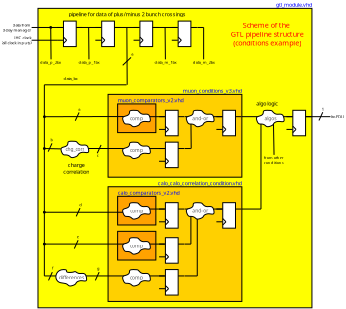 <?xml version="1.0" encoding="UTF-8"?>
<dia:diagram xmlns:dia="http://www.lysator.liu.se/~alla/dia/">
  <dia:layer name="Hintergrund" visible="true" active="true">
    <dia:object type="Standard - Box" version="0" id="O0">
      <dia:attribute name="obj_pos">
        <dia:point val="-20,-30"/>
      </dia:attribute>
      <dia:attribute name="obj_bb">
        <dia:rectangle val="-20.05,-30.05;23.05,17.05"/>
      </dia:attribute>
      <dia:attribute name="elem_corner">
        <dia:point val="-20,-30"/>
      </dia:attribute>
      <dia:attribute name="elem_width">
        <dia:real val="43"/>
      </dia:attribute>
      <dia:attribute name="elem_height">
        <dia:real val="47"/>
      </dia:attribute>
      <dia:attribute name="border_width">
        <dia:real val="0.1"/>
      </dia:attribute>
      <dia:attribute name="inner_color">
        <dia:color val="#ffff00"/>
      </dia:attribute>
      <dia:attribute name="show_background">
        <dia:boolean val="true"/>
      </dia:attribute>
    </dia:object>
    <dia:object type="Standard - Box" version="0" id="O1">
      <dia:attribute name="obj_pos">
        <dia:point val="-9,-2"/>
      </dia:attribute>
      <dia:attribute name="obj_bb">
        <dia:rectangle val="-9.05,-2.05;12.05,16.05"/>
      </dia:attribute>
      <dia:attribute name="elem_corner">
        <dia:point val="-9,-2"/>
      </dia:attribute>
      <dia:attribute name="elem_width">
        <dia:real val="21"/>
      </dia:attribute>
      <dia:attribute name="elem_height">
        <dia:real val="18"/>
      </dia:attribute>
      <dia:attribute name="border_width">
        <dia:real val="0.1"/>
      </dia:attribute>
      <dia:attribute name="inner_color">
        <dia:color val="#ffd000"/>
      </dia:attribute>
      <dia:attribute name="show_background">
        <dia:boolean val="true"/>
      </dia:attribute>
    </dia:object>
    <dia:object type="Standard - Line" version="0" id="O2">
      <dia:attribute name="obj_pos">
        <dia:point val="17,-13"/>
      </dia:attribute>
      <dia:attribute name="obj_bb">
        <dia:rectangle val="16.95,-13.05;20.951,-12.95"/>
      </dia:attribute>
      <dia:attribute name="conn_endpoints">
        <dia:point val="17,-13"/>
        <dia:point val="20.901,-13"/>
      </dia:attribute>
      <dia:attribute name="numcp">
        <dia:int val="1"/>
      </dia:attribute>
    </dia:object>
    <dia:object type="Standard - Line" version="0" id="O3">
      <dia:attribute name="obj_pos">
        <dia:point val="15,-12"/>
      </dia:attribute>
      <dia:attribute name="obj_bb">
        <dia:rectangle val="14.95,-12.05;15.05,1.55"/>
      </dia:attribute>
      <dia:attribute name="conn_endpoints">
        <dia:point val="15,-12"/>
        <dia:point val="15,1.5"/>
      </dia:attribute>
      <dia:attribute name="numcp">
        <dia:int val="1"/>
      </dia:attribute>
    </dia:object>
    <dia:object type="Standard - Line" version="0" id="O4">
      <dia:attribute name="obj_pos">
        <dia:point val="12,-13"/>
      </dia:attribute>
      <dia:attribute name="obj_bb">
        <dia:rectangle val="11.95,-13.05;15.951,-12.95"/>
      </dia:attribute>
      <dia:attribute name="conn_endpoints">
        <dia:point val="12,-13"/>
        <dia:point val="15.901,-13"/>
      </dia:attribute>
      <dia:attribute name="numcp">
        <dia:int val="1"/>
      </dia:attribute>
    </dia:object>
    <dia:object type="Standard - Box" version="0" id="O5">
      <dia:attribute name="obj_pos">
        <dia:point val="-9,-16.5"/>
      </dia:attribute>
      <dia:attribute name="obj_bb">
        <dia:rectangle val="-9.05,-16.55;12.05,-3.45"/>
      </dia:attribute>
      <dia:attribute name="elem_corner">
        <dia:point val="-9,-16.5"/>
      </dia:attribute>
      <dia:attribute name="elem_width">
        <dia:real val="21"/>
      </dia:attribute>
      <dia:attribute name="elem_height">
        <dia:real val="13.0"/>
      </dia:attribute>
      <dia:attribute name="border_width">
        <dia:real val="0.1"/>
      </dia:attribute>
      <dia:attribute name="inner_color">
        <dia:color val="#ffd000"/>
      </dia:attribute>
      <dia:attribute name="show_background">
        <dia:boolean val="true"/>
      </dia:attribute>
    </dia:object>
    <dia:object type="Standard - Line" version="0" id="O6">
      <dia:attribute name="obj_pos">
        <dia:point val="-13,-8"/>
      </dia:attribute>
      <dia:attribute name="obj_bb">
        <dia:rectangle val="-13.05,-8.061;-3.586,-7.95"/>
      </dia:attribute>
      <dia:attribute name="conn_endpoints">
        <dia:point val="-13,-8"/>
        <dia:point val="-3.636,-8.011"/>
      </dia:attribute>
      <dia:attribute name="numcp">
        <dia:int val="1"/>
      </dia:attribute>
    </dia:object>
    <dia:object type="Standard - Box" version="0" id="O7">
      <dia:attribute name="obj_pos">
        <dia:point val="-7.5,-15"/>
      </dia:attribute>
      <dia:attribute name="obj_bb">
        <dia:rectangle val="-7.55,-15.05;-1.45,-10.45"/>
      </dia:attribute>
      <dia:attribute name="elem_corner">
        <dia:point val="-7.5,-15"/>
      </dia:attribute>
      <dia:attribute name="elem_width">
        <dia:real val="6.0"/>
      </dia:attribute>
      <dia:attribute name="elem_height">
        <dia:real val="4.5"/>
      </dia:attribute>
      <dia:attribute name="border_width">
        <dia:real val="0.1"/>
      </dia:attribute>
      <dia:attribute name="inner_color">
        <dia:color val="#ffa200"/>
      </dia:attribute>
      <dia:attribute name="show_background">
        <dia:boolean val="true"/>
      </dia:attribute>
    </dia:object>
    <dia:object type="Standard - Line" version="0" id="O8">
      <dia:attribute name="obj_pos">
        <dia:point val="7,-13"/>
      </dia:attribute>
      <dia:attribute name="obj_bb">
        <dia:rectangle val="6.95,-13.05;10.951,-12.95"/>
      </dia:attribute>
      <dia:attribute name="conn_endpoints">
        <dia:point val="7,-13"/>
        <dia:point val="10.901,-13"/>
      </dia:attribute>
      <dia:attribute name="numcp">
        <dia:int val="1"/>
      </dia:attribute>
    </dia:object>
    <dia:object type="Standard - Line" version="0" id="O9">
      <dia:attribute name="obj_pos">
        <dia:point val="4,-13"/>
      </dia:attribute>
      <dia:attribute name="obj_bb">
        <dia:rectangle val="3.95,-13.05;4.1,-7.95"/>
      </dia:attribute>
      <dia:attribute name="conn_endpoints">
        <dia:point val="4,-13"/>
        <dia:point val="4.05,-8"/>
      </dia:attribute>
      <dia:attribute name="numcp">
        <dia:int val="1"/>
      </dia:attribute>
    </dia:object>
    <dia:object type="Standard - Line" version="0" id="O10">
      <dia:attribute name="obj_pos">
        <dia:point val="3,-13"/>
      </dia:attribute>
      <dia:attribute name="obj_bb">
        <dia:rectangle val="2.95,-13.05;6.951,-12.95"/>
      </dia:attribute>
      <dia:attribute name="conn_endpoints">
        <dia:point val="3,-13"/>
        <dia:point val="6.901,-13"/>
      </dia:attribute>
      <dia:attribute name="numcp">
        <dia:int val="1"/>
      </dia:attribute>
    </dia:object>
    <dia:object type="Standard - Line" version="0" id="O11">
      <dia:attribute name="obj_pos">
        <dia:point val="-4,-8"/>
      </dia:attribute>
      <dia:attribute name="obj_bb">
        <dia:rectangle val="-4.05,-8.05;-0.049,-7.95"/>
      </dia:attribute>
      <dia:attribute name="conn_endpoints">
        <dia:point val="-4,-8"/>
        <dia:point val="-0.099,-8"/>
      </dia:attribute>
      <dia:attribute name="numcp">
        <dia:int val="1"/>
      </dia:attribute>
    </dia:object>
    <dia:object type="Standard - Line" version="0" id="O12">
      <dia:attribute name="obj_pos">
        <dia:point val="-4,-13"/>
      </dia:attribute>
      <dia:attribute name="obj_bb">
        <dia:rectangle val="-4.05,-13.05;-0.049,-12.95"/>
      </dia:attribute>
      <dia:attribute name="conn_endpoints">
        <dia:point val="-4,-13"/>
        <dia:point val="-0.099,-13"/>
      </dia:attribute>
      <dia:attribute name="numcp">
        <dia:int val="1"/>
      </dia:attribute>
    </dia:object>
    <dia:object type="Standard - Text" version="1" id="O13">
      <dia:attribute name="obj_pos">
        <dia:point val="-21,-37"/>
      </dia:attribute>
      <dia:attribute name="obj_bb">
        <dia:rectangle val="-21,-37.595;-21,-36.847"/>
      </dia:attribute>
      <dia:attribute name="text">
        <dia:composite type="text">
          <dia:attribute name="string">
            <dia:string>##</dia:string>
          </dia:attribute>
          <dia:attribute name="font">
            <dia:font family="sans" style="0" name="Helvetica"/>
          </dia:attribute>
          <dia:attribute name="height">
            <dia:real val="0.8"/>
          </dia:attribute>
          <dia:attribute name="pos">
            <dia:point val="-21,-37"/>
          </dia:attribute>
          <dia:attribute name="color">
            <dia:color val="#000000"/>
          </dia:attribute>
          <dia:attribute name="alignment">
            <dia:enum val="0"/>
          </dia:attribute>
        </dia:composite>
      </dia:attribute>
      <dia:attribute name="valign">
        <dia:enum val="3"/>
      </dia:attribute>
    </dia:object>
    <dia:group>
      <dia:group>
        <dia:object type="Standard - Box" version="0" id="O14">
          <dia:attribute name="obj_pos">
            <dia:point val="-16,-28"/>
          </dia:attribute>
          <dia:attribute name="obj_bb">
            <dia:rectangle val="-16.05,-28.05;-13.95,-23.95"/>
          </dia:attribute>
          <dia:attribute name="elem_corner">
            <dia:point val="-16,-28"/>
          </dia:attribute>
          <dia:attribute name="elem_width">
            <dia:real val="2"/>
          </dia:attribute>
          <dia:attribute name="elem_height">
            <dia:real val="4"/>
          </dia:attribute>
          <dia:attribute name="show_background">
            <dia:boolean val="true"/>
          </dia:attribute>
        </dia:object>
        <dia:object type="Standard - Line" version="0" id="O15">
          <dia:attribute name="obj_pos">
            <dia:point val="-15,-26"/>
          </dia:attribute>
          <dia:attribute name="obj_bb">
            <dia:rectangle val="-15,-26;-15,-26"/>
          </dia:attribute>
          <dia:attribute name="conn_endpoints">
            <dia:point val="-15,-26"/>
            <dia:point val="-15,-26"/>
          </dia:attribute>
          <dia:attribute name="numcp">
            <dia:int val="1"/>
          </dia:attribute>
          <dia:connections>
            <dia:connection handle="0" to="O14" connection="8"/>
            <dia:connection handle="1" to="O14" connection="8"/>
          </dia:connections>
        </dia:object>
        <dia:object type="Standard - Line" version="0" id="O16">
          <dia:attribute name="obj_pos">
            <dia:point val="-15,-26"/>
          </dia:attribute>
          <dia:attribute name="obj_bb">
            <dia:rectangle val="-15,-26;-15,-26"/>
          </dia:attribute>
          <dia:attribute name="conn_endpoints">
            <dia:point val="-15,-26"/>
            <dia:point val="-15,-26"/>
          </dia:attribute>
          <dia:attribute name="numcp">
            <dia:int val="1"/>
          </dia:attribute>
          <dia:connections>
            <dia:connection handle="0" to="O14" connection="8"/>
            <dia:connection handle="1" to="O14" connection="8"/>
          </dia:connections>
        </dia:object>
        <dia:object type="Standard - Line" version="0" id="O17">
          <dia:attribute name="obj_pos">
            <dia:point val="-16,-25.5"/>
          </dia:attribute>
          <dia:attribute name="obj_bb">
            <dia:rectangle val="-16.071,-25.571;-15.429,-24.929"/>
          </dia:attribute>
          <dia:attribute name="conn_endpoints">
            <dia:point val="-16,-25.5"/>
            <dia:point val="-15.5,-25"/>
          </dia:attribute>
          <dia:attribute name="numcp">
            <dia:int val="1"/>
          </dia:attribute>
        </dia:object>
        <dia:object type="Standard - Line" version="0" id="O18">
          <dia:attribute name="obj_pos">
            <dia:point val="-15.5,-25"/>
          </dia:attribute>
          <dia:attribute name="obj_bb">
            <dia:rectangle val="-16.071,-25.071;-15.429,-24.429"/>
          </dia:attribute>
          <dia:attribute name="conn_endpoints">
            <dia:point val="-15.5,-25"/>
            <dia:point val="-16,-24.5"/>
          </dia:attribute>
          <dia:attribute name="numcp">
            <dia:int val="1"/>
          </dia:attribute>
        </dia:object>
      </dia:group>
      <dia:object type="Standard - Line" version="0" id="O19">
        <dia:attribute name="obj_pos">
          <dia:point val="-14,-27"/>
        </dia:attribute>
        <dia:attribute name="obj_bb">
          <dia:rectangle val="-14.05,-27.05;-12.999,-26.95"/>
        </dia:attribute>
        <dia:attribute name="conn_endpoints">
          <dia:point val="-14,-27"/>
          <dia:point val="-13.049,-27"/>
        </dia:attribute>
        <dia:attribute name="numcp">
          <dia:int val="1"/>
        </dia:attribute>
      </dia:object>
      <dia:object type="Standard - Line" version="0" id="O20">
        <dia:attribute name="obj_pos">
          <dia:point val="-17,-27"/>
        </dia:attribute>
        <dia:attribute name="obj_bb">
          <dia:rectangle val="-17.05,-27.05;-15.999,-26.95"/>
        </dia:attribute>
        <dia:attribute name="conn_endpoints">
          <dia:point val="-17,-27"/>
          <dia:point val="-16.049,-27"/>
        </dia:attribute>
        <dia:attribute name="numcp">
          <dia:int val="1"/>
        </dia:attribute>
      </dia:object>
      <dia:object type="Standard - Line" version="0" id="O21">
        <dia:attribute name="obj_pos">
          <dia:point val="-17,-25"/>
        </dia:attribute>
        <dia:attribute name="obj_bb">
          <dia:rectangle val="-17.05,-25.05;-15.999,-24.95"/>
        </dia:attribute>
        <dia:attribute name="conn_endpoints">
          <dia:point val="-17,-25"/>
          <dia:point val="-16.049,-25"/>
        </dia:attribute>
        <dia:attribute name="numcp">
          <dia:int val="1"/>
        </dia:attribute>
      </dia:object>
    </dia:group>
    <dia:group>
      <dia:group>
        <dia:object type="Standard - Box" version="0" id="O22">
          <dia:attribute name="obj_pos">
            <dia:point val="-10,-28"/>
          </dia:attribute>
          <dia:attribute name="obj_bb">
            <dia:rectangle val="-10.05,-28.05;-7.95,-23.95"/>
          </dia:attribute>
          <dia:attribute name="elem_corner">
            <dia:point val="-10,-28"/>
          </dia:attribute>
          <dia:attribute name="elem_width">
            <dia:real val="2"/>
          </dia:attribute>
          <dia:attribute name="elem_height">
            <dia:real val="4"/>
          </dia:attribute>
          <dia:attribute name="show_background">
            <dia:boolean val="true"/>
          </dia:attribute>
        </dia:object>
        <dia:object type="Standard - Line" version="0" id="O23">
          <dia:attribute name="obj_pos">
            <dia:point val="-9,-26"/>
          </dia:attribute>
          <dia:attribute name="obj_bb">
            <dia:rectangle val="-9,-26;-9,-26"/>
          </dia:attribute>
          <dia:attribute name="conn_endpoints">
            <dia:point val="-9,-26"/>
            <dia:point val="-9,-26"/>
          </dia:attribute>
          <dia:attribute name="numcp">
            <dia:int val="1"/>
          </dia:attribute>
          <dia:connections>
            <dia:connection handle="0" to="O22" connection="8"/>
            <dia:connection handle="1" to="O22" connection="8"/>
          </dia:connections>
        </dia:object>
        <dia:object type="Standard - Line" version="0" id="O24">
          <dia:attribute name="obj_pos">
            <dia:point val="-9,-26"/>
          </dia:attribute>
          <dia:attribute name="obj_bb">
            <dia:rectangle val="-9,-26;-9,-26"/>
          </dia:attribute>
          <dia:attribute name="conn_endpoints">
            <dia:point val="-9,-26"/>
            <dia:point val="-9,-26"/>
          </dia:attribute>
          <dia:attribute name="numcp">
            <dia:int val="1"/>
          </dia:attribute>
          <dia:connections>
            <dia:connection handle="0" to="O22" connection="8"/>
            <dia:connection handle="1" to="O22" connection="8"/>
          </dia:connections>
        </dia:object>
        <dia:object type="Standard - Line" version="0" id="O25">
          <dia:attribute name="obj_pos">
            <dia:point val="-10,-25.5"/>
          </dia:attribute>
          <dia:attribute name="obj_bb">
            <dia:rectangle val="-10.071,-25.571;-9.429,-24.929"/>
          </dia:attribute>
          <dia:attribute name="conn_endpoints">
            <dia:point val="-10,-25.5"/>
            <dia:point val="-9.5,-25"/>
          </dia:attribute>
          <dia:attribute name="numcp">
            <dia:int val="1"/>
          </dia:attribute>
        </dia:object>
        <dia:object type="Standard - Line" version="0" id="O26">
          <dia:attribute name="obj_pos">
            <dia:point val="-9.5,-25"/>
          </dia:attribute>
          <dia:attribute name="obj_bb">
            <dia:rectangle val="-10.071,-25.071;-9.429,-24.429"/>
          </dia:attribute>
          <dia:attribute name="conn_endpoints">
            <dia:point val="-9.5,-25"/>
            <dia:point val="-10,-24.5"/>
          </dia:attribute>
          <dia:attribute name="numcp">
            <dia:int val="1"/>
          </dia:attribute>
        </dia:object>
      </dia:group>
      <dia:object type="Standard - Line" version="0" id="O27">
        <dia:attribute name="obj_pos">
          <dia:point val="-8,-27"/>
        </dia:attribute>
        <dia:attribute name="obj_bb">
          <dia:rectangle val="-8.05,-27.05;-6.999,-26.95"/>
        </dia:attribute>
        <dia:attribute name="conn_endpoints">
          <dia:point val="-8,-27"/>
          <dia:point val="-7.049,-27"/>
        </dia:attribute>
        <dia:attribute name="numcp">
          <dia:int val="1"/>
        </dia:attribute>
      </dia:object>
      <dia:object type="Standard - Line" version="0" id="O28">
        <dia:attribute name="obj_pos">
          <dia:point val="-11,-27"/>
        </dia:attribute>
        <dia:attribute name="obj_bb">
          <dia:rectangle val="-11.05,-27.05;-9.999,-26.95"/>
        </dia:attribute>
        <dia:attribute name="conn_endpoints">
          <dia:point val="-11,-27"/>
          <dia:point val="-10.049,-27"/>
        </dia:attribute>
        <dia:attribute name="numcp">
          <dia:int val="1"/>
        </dia:attribute>
      </dia:object>
      <dia:object type="Standard - Line" version="0" id="O29">
        <dia:attribute name="obj_pos">
          <dia:point val="-11,-25"/>
        </dia:attribute>
        <dia:attribute name="obj_bb">
          <dia:rectangle val="-11.05,-25.05;-9.999,-24.95"/>
        </dia:attribute>
        <dia:attribute name="conn_endpoints">
          <dia:point val="-11,-25"/>
          <dia:point val="-10.049,-25"/>
        </dia:attribute>
        <dia:attribute name="numcp">
          <dia:int val="1"/>
        </dia:attribute>
      </dia:object>
    </dia:group>
    <dia:group>
      <dia:group>
        <dia:object type="Standard - Box" version="0" id="O30">
          <dia:attribute name="obj_pos">
            <dia:point val="-4,-28"/>
          </dia:attribute>
          <dia:attribute name="obj_bb">
            <dia:rectangle val="-4.05,-28.05;-1.95,-23.95"/>
          </dia:attribute>
          <dia:attribute name="elem_corner">
            <dia:point val="-4,-28"/>
          </dia:attribute>
          <dia:attribute name="elem_width">
            <dia:real val="2"/>
          </dia:attribute>
          <dia:attribute name="elem_height">
            <dia:real val="4"/>
          </dia:attribute>
          <dia:attribute name="show_background">
            <dia:boolean val="true"/>
          </dia:attribute>
        </dia:object>
        <dia:object type="Standard - Line" version="0" id="O31">
          <dia:attribute name="obj_pos">
            <dia:point val="-3,-26"/>
          </dia:attribute>
          <dia:attribute name="obj_bb">
            <dia:rectangle val="-3,-26;-3,-26"/>
          </dia:attribute>
          <dia:attribute name="conn_endpoints">
            <dia:point val="-3,-26"/>
            <dia:point val="-3,-26"/>
          </dia:attribute>
          <dia:attribute name="numcp">
            <dia:int val="1"/>
          </dia:attribute>
          <dia:connections>
            <dia:connection handle="0" to="O30" connection="8"/>
            <dia:connection handle="1" to="O30" connection="8"/>
          </dia:connections>
        </dia:object>
        <dia:object type="Standard - Line" version="0" id="O32">
          <dia:attribute name="obj_pos">
            <dia:point val="-3,-26"/>
          </dia:attribute>
          <dia:attribute name="obj_bb">
            <dia:rectangle val="-3,-26;-3,-26"/>
          </dia:attribute>
          <dia:attribute name="conn_endpoints">
            <dia:point val="-3,-26"/>
            <dia:point val="-3,-26"/>
          </dia:attribute>
          <dia:attribute name="numcp">
            <dia:int val="1"/>
          </dia:attribute>
          <dia:connections>
            <dia:connection handle="0" to="O30" connection="8"/>
            <dia:connection handle="1" to="O30" connection="8"/>
          </dia:connections>
        </dia:object>
        <dia:object type="Standard - Line" version="0" id="O33">
          <dia:attribute name="obj_pos">
            <dia:point val="-4,-25.5"/>
          </dia:attribute>
          <dia:attribute name="obj_bb">
            <dia:rectangle val="-4.071,-25.571;-3.429,-24.929"/>
          </dia:attribute>
          <dia:attribute name="conn_endpoints">
            <dia:point val="-4,-25.5"/>
            <dia:point val="-3.5,-25"/>
          </dia:attribute>
          <dia:attribute name="numcp">
            <dia:int val="1"/>
          </dia:attribute>
        </dia:object>
        <dia:object type="Standard - Line" version="0" id="O34">
          <dia:attribute name="obj_pos">
            <dia:point val="-3.5,-25"/>
          </dia:attribute>
          <dia:attribute name="obj_bb">
            <dia:rectangle val="-4.071,-25.071;-3.429,-24.429"/>
          </dia:attribute>
          <dia:attribute name="conn_endpoints">
            <dia:point val="-3.5,-25"/>
            <dia:point val="-4,-24.5"/>
          </dia:attribute>
          <dia:attribute name="numcp">
            <dia:int val="1"/>
          </dia:attribute>
        </dia:object>
      </dia:group>
      <dia:object type="Standard - Line" version="0" id="O35">
        <dia:attribute name="obj_pos">
          <dia:point val="-2,-27"/>
        </dia:attribute>
        <dia:attribute name="obj_bb">
          <dia:rectangle val="-2.05,-27.05;-0.999,-26.95"/>
        </dia:attribute>
        <dia:attribute name="conn_endpoints">
          <dia:point val="-2,-27"/>
          <dia:point val="-1.049,-27"/>
        </dia:attribute>
        <dia:attribute name="numcp">
          <dia:int val="1"/>
        </dia:attribute>
      </dia:object>
      <dia:object type="Standard - Line" version="0" id="O36">
        <dia:attribute name="obj_pos">
          <dia:point val="-5,-27"/>
        </dia:attribute>
        <dia:attribute name="obj_bb">
          <dia:rectangle val="-5.05,-27.05;-3.999,-26.95"/>
        </dia:attribute>
        <dia:attribute name="conn_endpoints">
          <dia:point val="-5,-27"/>
          <dia:point val="-4.049,-27"/>
        </dia:attribute>
        <dia:attribute name="numcp">
          <dia:int val="1"/>
        </dia:attribute>
      </dia:object>
      <dia:object type="Standard - Line" version="0" id="O37">
        <dia:attribute name="obj_pos">
          <dia:point val="-5,-25"/>
        </dia:attribute>
        <dia:attribute name="obj_bb">
          <dia:rectangle val="-5.05,-25.05;-3.999,-24.95"/>
        </dia:attribute>
        <dia:attribute name="conn_endpoints">
          <dia:point val="-5,-25"/>
          <dia:point val="-4.049,-25"/>
        </dia:attribute>
        <dia:attribute name="numcp">
          <dia:int val="1"/>
        </dia:attribute>
      </dia:object>
    </dia:group>
    <dia:group>
      <dia:group>
        <dia:object type="Standard - Box" version="0" id="O38">
          <dia:attribute name="obj_pos">
            <dia:point val="2,-28"/>
          </dia:attribute>
          <dia:attribute name="obj_bb">
            <dia:rectangle val="1.95,-28.05;4.05,-23.95"/>
          </dia:attribute>
          <dia:attribute name="elem_corner">
            <dia:point val="2,-28"/>
          </dia:attribute>
          <dia:attribute name="elem_width">
            <dia:real val="2"/>
          </dia:attribute>
          <dia:attribute name="elem_height">
            <dia:real val="4"/>
          </dia:attribute>
          <dia:attribute name="show_background">
            <dia:boolean val="true"/>
          </dia:attribute>
        </dia:object>
        <dia:object type="Standard - Line" version="0" id="O39">
          <dia:attribute name="obj_pos">
            <dia:point val="3,-26"/>
          </dia:attribute>
          <dia:attribute name="obj_bb">
            <dia:rectangle val="3,-26;3,-26"/>
          </dia:attribute>
          <dia:attribute name="conn_endpoints">
            <dia:point val="3,-26"/>
            <dia:point val="3,-26"/>
          </dia:attribute>
          <dia:attribute name="numcp">
            <dia:int val="1"/>
          </dia:attribute>
          <dia:connections>
            <dia:connection handle="0" to="O38" connection="8"/>
            <dia:connection handle="1" to="O38" connection="8"/>
          </dia:connections>
        </dia:object>
        <dia:object type="Standard - Line" version="0" id="O40">
          <dia:attribute name="obj_pos">
            <dia:point val="3,-26"/>
          </dia:attribute>
          <dia:attribute name="obj_bb">
            <dia:rectangle val="3,-26;3,-26"/>
          </dia:attribute>
          <dia:attribute name="conn_endpoints">
            <dia:point val="3,-26"/>
            <dia:point val="3,-26"/>
          </dia:attribute>
          <dia:attribute name="numcp">
            <dia:int val="1"/>
          </dia:attribute>
          <dia:connections>
            <dia:connection handle="0" to="O38" connection="8"/>
            <dia:connection handle="1" to="O38" connection="8"/>
          </dia:connections>
        </dia:object>
        <dia:object type="Standard - Line" version="0" id="O41">
          <dia:attribute name="obj_pos">
            <dia:point val="2,-25.5"/>
          </dia:attribute>
          <dia:attribute name="obj_bb">
            <dia:rectangle val="1.929,-25.571;2.571,-24.929"/>
          </dia:attribute>
          <dia:attribute name="conn_endpoints">
            <dia:point val="2,-25.5"/>
            <dia:point val="2.5,-25"/>
          </dia:attribute>
          <dia:attribute name="numcp">
            <dia:int val="1"/>
          </dia:attribute>
        </dia:object>
        <dia:object type="Standard - Line" version="0" id="O42">
          <dia:attribute name="obj_pos">
            <dia:point val="2.5,-25"/>
          </dia:attribute>
          <dia:attribute name="obj_bb">
            <dia:rectangle val="1.929,-25.071;2.571,-24.429"/>
          </dia:attribute>
          <dia:attribute name="conn_endpoints">
            <dia:point val="2.5,-25"/>
            <dia:point val="2,-24.5"/>
          </dia:attribute>
          <dia:attribute name="numcp">
            <dia:int val="1"/>
          </dia:attribute>
        </dia:object>
      </dia:group>
      <dia:object type="Standard - Line" version="0" id="O43">
        <dia:attribute name="obj_pos">
          <dia:point val="4,-27"/>
        </dia:attribute>
        <dia:attribute name="obj_bb">
          <dia:rectangle val="3.95,-27.05;5.001,-26.95"/>
        </dia:attribute>
        <dia:attribute name="conn_endpoints">
          <dia:point val="4,-27"/>
          <dia:point val="4.951,-27"/>
        </dia:attribute>
        <dia:attribute name="numcp">
          <dia:int val="1"/>
        </dia:attribute>
      </dia:object>
      <dia:object type="Standard - Line" version="0" id="O44">
        <dia:attribute name="obj_pos">
          <dia:point val="1,-27"/>
        </dia:attribute>
        <dia:attribute name="obj_bb">
          <dia:rectangle val="0.95,-27.05;2.001,-26.95"/>
        </dia:attribute>
        <dia:attribute name="conn_endpoints">
          <dia:point val="1,-27"/>
          <dia:point val="1.951,-27"/>
        </dia:attribute>
        <dia:attribute name="numcp">
          <dia:int val="1"/>
        </dia:attribute>
      </dia:object>
      <dia:object type="Standard - Line" version="0" id="O45">
        <dia:attribute name="obj_pos">
          <dia:point val="1,-25"/>
        </dia:attribute>
        <dia:attribute name="obj_bb">
          <dia:rectangle val="0.95,-25.05;2.001,-24.95"/>
        </dia:attribute>
        <dia:attribute name="conn_endpoints">
          <dia:point val="1,-25"/>
          <dia:point val="1.951,-25"/>
        </dia:attribute>
        <dia:attribute name="numcp">
          <dia:int val="1"/>
        </dia:attribute>
      </dia:object>
    </dia:group>
    <dia:object type="Standard - Line" version="0" id="O46">
      <dia:attribute name="obj_pos">
        <dia:point val="-14,-27"/>
      </dia:attribute>
      <dia:attribute name="obj_bb">
        <dia:rectangle val="-14.05,-27.05;-10.049,-26.95"/>
      </dia:attribute>
      <dia:attribute name="conn_endpoints">
        <dia:point val="-14,-27"/>
        <dia:point val="-10.099,-27"/>
      </dia:attribute>
      <dia:attribute name="numcp">
        <dia:int val="1"/>
      </dia:attribute>
    </dia:object>
    <dia:object type="Standard - Line" version="0" id="O47">
      <dia:attribute name="obj_pos">
        <dia:point val="-8,-27"/>
      </dia:attribute>
      <dia:attribute name="obj_bb">
        <dia:rectangle val="-8.05,-27.05;-4.049,-26.95"/>
      </dia:attribute>
      <dia:attribute name="conn_endpoints">
        <dia:point val="-8,-27"/>
        <dia:point val="-4.099,-27"/>
      </dia:attribute>
      <dia:attribute name="numcp">
        <dia:int val="1"/>
      </dia:attribute>
    </dia:object>
    <dia:object type="Standard - Line" version="0" id="O48">
      <dia:attribute name="obj_pos">
        <dia:point val="-2,-27"/>
      </dia:attribute>
      <dia:attribute name="obj_bb">
        <dia:rectangle val="-2.05,-27.05;1.951,-26.95"/>
      </dia:attribute>
      <dia:attribute name="conn_endpoints">
        <dia:point val="-2,-27"/>
        <dia:point val="1.901,-27"/>
      </dia:attribute>
      <dia:attribute name="numcp">
        <dia:int val="1"/>
      </dia:attribute>
    </dia:object>
    <dia:object type="Standard - Line" version="0" id="O49">
      <dia:attribute name="obj_pos">
        <dia:point val="-21,-27"/>
      </dia:attribute>
      <dia:attribute name="obj_bb">
        <dia:rectangle val="-21.05,-27.05;-16.049,-26.95"/>
      </dia:attribute>
      <dia:attribute name="conn_endpoints">
        <dia:point val="-21,-27"/>
        <dia:point val="-16.099,-27"/>
      </dia:attribute>
      <dia:attribute name="numcp">
        <dia:int val="1"/>
      </dia:attribute>
    </dia:object>
    <dia:object type="Standard - Line" version="0" id="O50">
      <dia:attribute name="obj_pos">
        <dia:point val="5,-27"/>
      </dia:attribute>
      <dia:attribute name="obj_bb">
        <dia:rectangle val="4.95,-27.05;6.05,-26.95"/>
      </dia:attribute>
      <dia:attribute name="conn_endpoints">
        <dia:point val="5,-27"/>
        <dia:point val="6,-27"/>
      </dia:attribute>
      <dia:attribute name="numcp">
        <dia:int val="1"/>
      </dia:attribute>
    </dia:object>
    <dia:object type="Standard - Line" version="0" id="O51">
      <dia:attribute name="obj_pos">
        <dia:point val="-12.05,-27"/>
      </dia:attribute>
      <dia:attribute name="obj_bb">
        <dia:rectangle val="-12.1,-27.05;-11.95,-21.95"/>
      </dia:attribute>
      <dia:attribute name="conn_endpoints">
        <dia:point val="-12.05,-27"/>
        <dia:point val="-12,-22"/>
      </dia:attribute>
      <dia:attribute name="numcp">
        <dia:int val="1"/>
      </dia:attribute>
      <dia:connections>
        <dia:connection handle="0" to="O46" connection="0"/>
      </dia:connections>
    </dia:object>
    <dia:object type="Standard - Line" version="0" id="O52">
      <dia:attribute name="obj_pos">
        <dia:point val="-6.05,-27"/>
      </dia:attribute>
      <dia:attribute name="obj_bb">
        <dia:rectangle val="-6.1,-27.05;-5.95,-17.95"/>
      </dia:attribute>
      <dia:attribute name="conn_endpoints">
        <dia:point val="-6.05,-27"/>
        <dia:point val="-6,-18"/>
      </dia:attribute>
      <dia:attribute name="numcp">
        <dia:int val="1"/>
      </dia:attribute>
      <dia:connections>
        <dia:connection handle="0" to="O47" connection="0"/>
      </dia:connections>
    </dia:object>
    <dia:object type="Standard - Line" version="0" id="O53">
      <dia:attribute name="obj_pos">
        <dia:point val="-18.79,-12.994"/>
      </dia:attribute>
      <dia:attribute name="obj_bb">
        <dia:rectangle val="-18.84,-13.072;-6.434,-12.944"/>
      </dia:attribute>
      <dia:attribute name="conn_endpoints">
        <dia:point val="-18.79,-12.994"/>
        <dia:point val="-6.484,-13.022"/>
      </dia:attribute>
      <dia:attribute name="numcp">
        <dia:int val="1"/>
      </dia:attribute>
      <dia:connections>
        <dia:connection handle="0" to="O149" connection="8"/>
        <dia:connection handle="1" to="O98" connection="13"/>
      </dia:connections>
    </dia:object>
    <dia:object type="Standard - Line" version="0" id="O54">
      <dia:attribute name="obj_pos">
        <dia:point val="-17.998,-26.806"/>
      </dia:attribute>
      <dia:attribute name="obj_bb">
        <dia:rectangle val="-18.049,-26.857;-17.9,-21.95"/>
      </dia:attribute>
      <dia:attribute name="conn_endpoints">
        <dia:point val="-17.998,-26.806"/>
        <dia:point val="-17.95,-22"/>
      </dia:attribute>
      <dia:attribute name="numcp">
        <dia:int val="1"/>
      </dia:attribute>
      <dia:connections>
        <dia:connection handle="0" to="O148" connection="8"/>
      </dia:connections>
    </dia:object>
    <dia:object type="Standard - Line" version="0" id="O55">
      <dia:attribute name="obj_pos">
        <dia:point val="-0.05,-27"/>
      </dia:attribute>
      <dia:attribute name="obj_bb">
        <dia:rectangle val="-0.1,-27.05;0.05,-21.95"/>
      </dia:attribute>
      <dia:attribute name="conn_endpoints">
        <dia:point val="-0.05,-27"/>
        <dia:point val="0,-22"/>
      </dia:attribute>
      <dia:attribute name="numcp">
        <dia:int val="1"/>
      </dia:attribute>
      <dia:connections>
        <dia:connection handle="0" to="O48" connection="0"/>
      </dia:connections>
    </dia:object>
    <dia:object type="Standard - Line" version="0" id="O56">
      <dia:attribute name="obj_pos">
        <dia:point val="6,-27"/>
      </dia:attribute>
      <dia:attribute name="obj_bb">
        <dia:rectangle val="5.95,-27.05;6.05,-21.95"/>
      </dia:attribute>
      <dia:attribute name="conn_endpoints">
        <dia:point val="6,-27"/>
        <dia:point val="6,-22"/>
      </dia:attribute>
      <dia:attribute name="numcp">
        <dia:int val="1"/>
      </dia:attribute>
    </dia:object>
    <dia:object type="Standard - Text" version="1" id="O57">
      <dia:attribute name="obj_pos">
        <dia:point val="-18,-22"/>
      </dia:attribute>
      <dia:attribute name="obj_bb">
        <dia:rectangle val="-19.843,-22;-16.157,-21.253"/>
      </dia:attribute>
      <dia:attribute name="text">
        <dia:composite type="text">
          <dia:attribute name="string">
            <dia:string>#data_p_2bx#</dia:string>
          </dia:attribute>
          <dia:attribute name="font">
            <dia:font family="sans" style="0" name="Helvetica"/>
          </dia:attribute>
          <dia:attribute name="height">
            <dia:real val="0.8"/>
          </dia:attribute>
          <dia:attribute name="pos">
            <dia:point val="-18,-21.405"/>
          </dia:attribute>
          <dia:attribute name="color">
            <dia:color val="#000000"/>
          </dia:attribute>
          <dia:attribute name="alignment">
            <dia:enum val="1"/>
          </dia:attribute>
        </dia:composite>
      </dia:attribute>
      <dia:attribute name="valign">
        <dia:enum val="0"/>
      </dia:attribute>
    </dia:object>
    <dia:object type="Standard - Text" version="1" id="O58">
      <dia:attribute name="obj_pos">
        <dia:point val="-12,-22"/>
      </dia:attribute>
      <dia:attribute name="obj_bb">
        <dia:rectangle val="-13.842,-22;-10.158,-21.253"/>
      </dia:attribute>
      <dia:attribute name="text">
        <dia:composite type="text">
          <dia:attribute name="string">
            <dia:string>#data_p_1bx#</dia:string>
          </dia:attribute>
          <dia:attribute name="font">
            <dia:font family="sans" style="0" name="Helvetica"/>
          </dia:attribute>
          <dia:attribute name="height">
            <dia:real val="0.8"/>
          </dia:attribute>
          <dia:attribute name="pos">
            <dia:point val="-12,-21.405"/>
          </dia:attribute>
          <dia:attribute name="color">
            <dia:color val="#000000"/>
          </dia:attribute>
          <dia:attribute name="alignment">
            <dia:enum val="1"/>
          </dia:attribute>
        </dia:composite>
      </dia:attribute>
      <dia:attribute name="valign">
        <dia:enum val="0"/>
      </dia:attribute>
    </dia:object>
    <dia:object type="Standard - Text" version="1" id="O59">
      <dia:attribute name="obj_pos">
        <dia:point val="0,-22"/>
      </dia:attribute>
      <dia:attribute name="obj_bb">
        <dia:rectangle val="-1.95,-22;1.95,-21.253"/>
      </dia:attribute>
      <dia:attribute name="text">
        <dia:composite type="text">
          <dia:attribute name="string">
            <dia:string>#data_m_1bx#</dia:string>
          </dia:attribute>
          <dia:attribute name="font">
            <dia:font family="sans" style="0" name="Helvetica"/>
          </dia:attribute>
          <dia:attribute name="height">
            <dia:real val="0.8"/>
          </dia:attribute>
          <dia:attribute name="pos">
            <dia:point val="0,-21.405"/>
          </dia:attribute>
          <dia:attribute name="color">
            <dia:color val="#000000"/>
          </dia:attribute>
          <dia:attribute name="alignment">
            <dia:enum val="1"/>
          </dia:attribute>
        </dia:composite>
      </dia:attribute>
      <dia:attribute name="valign">
        <dia:enum val="0"/>
      </dia:attribute>
    </dia:object>
    <dia:object type="Standard - Text" version="1" id="O60">
      <dia:attribute name="obj_pos">
        <dia:point val="6,-22"/>
      </dia:attribute>
      <dia:attribute name="obj_bb">
        <dia:rectangle val="4.05,-22;7.95,-21.253"/>
      </dia:attribute>
      <dia:attribute name="text">
        <dia:composite type="text">
          <dia:attribute name="string">
            <dia:string>#data_m_2bx#</dia:string>
          </dia:attribute>
          <dia:attribute name="font">
            <dia:font family="sans" style="0" name="Helvetica"/>
          </dia:attribute>
          <dia:attribute name="height">
            <dia:real val="0.8"/>
          </dia:attribute>
          <dia:attribute name="pos">
            <dia:point val="6,-21.405"/>
          </dia:attribute>
          <dia:attribute name="color">
            <dia:color val="#000000"/>
          </dia:attribute>
          <dia:attribute name="alignment">
            <dia:enum val="1"/>
          </dia:attribute>
        </dia:composite>
      </dia:attribute>
      <dia:attribute name="valign">
        <dia:enum val="0"/>
      </dia:attribute>
    </dia:object>
    <dia:object type="Standard - Text" version="1" id="O61">
      <dia:attribute name="obj_pos">
        <dia:point val="-16,-19"/>
      </dia:attribute>
      <dia:attribute name="obj_bb">
        <dia:rectangle val="-16,-19.374;-13.45,-18.626"/>
      </dia:attribute>
      <dia:attribute name="text">
        <dia:composite type="text">
          <dia:attribute name="string">
            <dia:string>#data_bx#</dia:string>
          </dia:attribute>
          <dia:attribute name="font">
            <dia:font family="sans" style="0" name="Helvetica"/>
          </dia:attribute>
          <dia:attribute name="height">
            <dia:real val="0.8"/>
          </dia:attribute>
          <dia:attribute name="pos">
            <dia:point val="-16,-18.779"/>
          </dia:attribute>
          <dia:attribute name="color">
            <dia:color val="#000000"/>
          </dia:attribute>
          <dia:attribute name="alignment">
            <dia:enum val="0"/>
          </dia:attribute>
        </dia:composite>
      </dia:attribute>
      <dia:attribute name="valign">
        <dia:enum val="2"/>
      </dia:attribute>
    </dia:object>
    <dia:object type="Standard - Text" version="1" id="O62">
      <dia:attribute name="obj_pos">
        <dia:point val="-17,-15"/>
      </dia:attribute>
      <dia:attribute name="obj_bb">
        <dia:rectangle val="-17,-15.595;-17,-14.848"/>
      </dia:attribute>
      <dia:attribute name="text">
        <dia:composite type="text">
          <dia:attribute name="string">
            <dia:string>##</dia:string>
          </dia:attribute>
          <dia:attribute name="font">
            <dia:font family="sans" style="0" name="Helvetica"/>
          </dia:attribute>
          <dia:attribute name="height">
            <dia:real val="0.8"/>
          </dia:attribute>
          <dia:attribute name="pos">
            <dia:point val="-17,-15"/>
          </dia:attribute>
          <dia:attribute name="color">
            <dia:color val="#000000"/>
          </dia:attribute>
          <dia:attribute name="alignment">
            <dia:enum val="0"/>
          </dia:attribute>
        </dia:composite>
      </dia:attribute>
      <dia:attribute name="valign">
        <dia:enum val="3"/>
      </dia:attribute>
    </dia:object>
    <dia:object type="Standard - Line" version="0" id="O63">
      <dia:attribute name="obj_pos">
        <dia:point val="-19,-8"/>
      </dia:attribute>
      <dia:attribute name="obj_bb">
        <dia:rectangle val="-19.051,-8.051;-16.371,-7.895"/>
      </dia:attribute>
      <dia:attribute name="conn_endpoints">
        <dia:point val="-19,-8"/>
        <dia:point val="-16.422,-7.946"/>
      </dia:attribute>
      <dia:attribute name="numcp">
        <dia:int val="1"/>
      </dia:attribute>
      <dia:connections>
        <dia:connection handle="1" to="O89" connection="16"/>
      </dia:connections>
    </dia:object>
    <dia:object type="Standard - Line" version="0" id="O64">
      <dia:attribute name="obj_pos">
        <dia:point val="-18.4,-7.513"/>
      </dia:attribute>
      <dia:attribute name="obj_bb">
        <dia:rectangle val="-18.466,-8.879;-17.734,-7.446"/>
      </dia:attribute>
      <dia:attribute name="conn_endpoints">
        <dia:point val="-18.4,-7.513"/>
        <dia:point val="-17.8,-8.812"/>
      </dia:attribute>
      <dia:attribute name="numcp">
        <dia:int val="1"/>
      </dia:attribute>
    </dia:object>
    <dia:object type="Standard - Line" version="0" id="O65">
      <dia:attribute name="obj_pos">
        <dia:point val="-6.7,-21.062"/>
      </dia:attribute>
      <dia:attribute name="obj_bb">
        <dia:rectangle val="-6.771,-22.371;-5.329,-20.992"/>
      </dia:attribute>
      <dia:attribute name="conn_endpoints">
        <dia:point val="-6.7,-21.062"/>
        <dia:point val="-5.4,-22.3"/>
      </dia:attribute>
      <dia:attribute name="numcp">
        <dia:int val="1"/>
      </dia:attribute>
    </dia:object>
    <dia:object type="Standard - Line" version="0" id="O66">
      <dia:attribute name="obj_pos">
        <dia:point val="-10.699,-7.261"/>
      </dia:attribute>
      <dia:attribute name="obj_bb">
        <dia:rectangle val="-10.765,-8.627;-10.032,-7.195"/>
      </dia:attribute>
      <dia:attribute name="conn_endpoints">
        <dia:point val="-10.699,-7.261"/>
        <dia:point val="-10.099,-8.561"/>
      </dia:attribute>
      <dia:attribute name="numcp">
        <dia:int val="1"/>
      </dia:attribute>
    </dia:object>
    <dia:object type="Standard - Text" version="1" id="O67">
      <dia:attribute name="obj_pos">
        <dia:point val="-13.515,-13.727"/>
      </dia:attribute>
      <dia:attribute name="obj_bb">
        <dia:rectangle val="-13.711,-14.475;-13.319,-13.727"/>
      </dia:attribute>
      <dia:attribute name="text">
        <dia:composite type="text">
          <dia:attribute name="string">
            <dia:string>#a#</dia:string>
          </dia:attribute>
          <dia:attribute name="font">
            <dia:font family="sans" style="0" name="Helvetica"/>
          </dia:attribute>
          <dia:attribute name="height">
            <dia:real val="0.8"/>
          </dia:attribute>
          <dia:attribute name="pos">
            <dia:point val="-13.515,-13.88"/>
          </dia:attribute>
          <dia:attribute name="color">
            <dia:color val="#000000"/>
          </dia:attribute>
          <dia:attribute name="alignment">
            <dia:enum val="1"/>
          </dia:attribute>
        </dia:composite>
      </dia:attribute>
      <dia:attribute name="valign">
        <dia:enum val="1"/>
      </dia:attribute>
    </dia:object>
    <dia:object type="Standard - Text" version="1" id="O68">
      <dia:attribute name="obj_pos">
        <dia:point val="-13.2,-14.213"/>
      </dia:attribute>
      <dia:attribute name="obj_bb">
        <dia:rectangle val="-13.2,-14.807;-13.2,-14.06"/>
      </dia:attribute>
      <dia:attribute name="text">
        <dia:composite type="text">
          <dia:attribute name="string">
            <dia:string>##</dia:string>
          </dia:attribute>
          <dia:attribute name="font">
            <dia:font family="sans" style="0" name="Helvetica"/>
          </dia:attribute>
          <dia:attribute name="height">
            <dia:real val="0.8"/>
          </dia:attribute>
          <dia:attribute name="pos">
            <dia:point val="-13.2,-14.213"/>
          </dia:attribute>
          <dia:attribute name="color">
            <dia:color val="#000000"/>
          </dia:attribute>
          <dia:attribute name="alignment">
            <dia:enum val="0"/>
          </dia:attribute>
        </dia:composite>
      </dia:attribute>
      <dia:attribute name="valign">
        <dia:enum val="3"/>
      </dia:attribute>
    </dia:object>
    <dia:object type="Standard - Text" version="1" id="O69">
      <dia:attribute name="obj_pos">
        <dia:point val="-17.8,-8.963"/>
      </dia:attribute>
      <dia:attribute name="obj_bb">
        <dia:rectangle val="-18.004,-9.71;-17.596,-8.963"/>
      </dia:attribute>
      <dia:attribute name="text">
        <dia:composite type="text">
          <dia:attribute name="string">
            <dia:string>#b#</dia:string>
          </dia:attribute>
          <dia:attribute name="font">
            <dia:font family="sans" style="0" name="Helvetica"/>
          </dia:attribute>
          <dia:attribute name="height">
            <dia:real val="0.8"/>
          </dia:attribute>
          <dia:attribute name="pos">
            <dia:point val="-17.8,-9.115"/>
          </dia:attribute>
          <dia:attribute name="color">
            <dia:color val="#000000"/>
          </dia:attribute>
          <dia:attribute name="alignment">
            <dia:enum val="1"/>
          </dia:attribute>
        </dia:composite>
      </dia:attribute>
      <dia:attribute name="valign">
        <dia:enum val="1"/>
      </dia:attribute>
    </dia:object>
    <dia:object type="Standard - Text" version="1" id="O70">
      <dia:attribute name="obj_pos">
        <dia:point val="-17.85,-9.363"/>
      </dia:attribute>
      <dia:attribute name="obj_bb">
        <dia:rectangle val="-17.85,-9.957;-17.85,-9.21"/>
      </dia:attribute>
      <dia:attribute name="text">
        <dia:composite type="text">
          <dia:attribute name="string">
            <dia:string>##</dia:string>
          </dia:attribute>
          <dia:attribute name="font">
            <dia:font family="sans" style="0" name="Helvetica"/>
          </dia:attribute>
          <dia:attribute name="height">
            <dia:real val="0.8"/>
          </dia:attribute>
          <dia:attribute name="pos">
            <dia:point val="-17.85,-9.363"/>
          </dia:attribute>
          <dia:attribute name="color">
            <dia:color val="#000000"/>
          </dia:attribute>
          <dia:attribute name="alignment">
            <dia:enum val="0"/>
          </dia:attribute>
        </dia:composite>
      </dia:attribute>
      <dia:attribute name="valign">
        <dia:enum val="3"/>
      </dia:attribute>
    </dia:object>
    <dia:object type="Standard - Text" version="1" id="O71">
      <dia:attribute name="obj_pos">
        <dia:point val="-9.8,-5.612"/>
      </dia:attribute>
      <dia:attribute name="obj_bb">
        <dia:rectangle val="-9.8,-6.207;-9.8,-5.46"/>
      </dia:attribute>
      <dia:attribute name="text">
        <dia:composite type="text">
          <dia:attribute name="string">
            <dia:string>##</dia:string>
          </dia:attribute>
          <dia:attribute name="font">
            <dia:font family="sans" style="0" name="Helvetica"/>
          </dia:attribute>
          <dia:attribute name="height">
            <dia:real val="0.8"/>
          </dia:attribute>
          <dia:attribute name="pos">
            <dia:point val="-9.8,-5.612"/>
          </dia:attribute>
          <dia:attribute name="color">
            <dia:color val="#000000"/>
          </dia:attribute>
          <dia:attribute name="alignment">
            <dia:enum val="0"/>
          </dia:attribute>
        </dia:composite>
      </dia:attribute>
      <dia:attribute name="valign">
        <dia:enum val="3"/>
      </dia:attribute>
    </dia:object>
    <dia:object type="Standard - Text" version="1" id="O72">
      <dia:attribute name="obj_pos">
        <dia:point val="-9.8,-5.812"/>
      </dia:attribute>
      <dia:attribute name="obj_bb">
        <dia:rectangle val="-9.8,-6.407;-9.8,-5.66"/>
      </dia:attribute>
      <dia:attribute name="text">
        <dia:composite type="text">
          <dia:attribute name="string">
            <dia:string>##</dia:string>
          </dia:attribute>
          <dia:attribute name="font">
            <dia:font family="sans" style="0" name="Helvetica"/>
          </dia:attribute>
          <dia:attribute name="height">
            <dia:real val="0.8"/>
          </dia:attribute>
          <dia:attribute name="pos">
            <dia:point val="-9.8,-5.812"/>
          </dia:attribute>
          <dia:attribute name="color">
            <dia:color val="#000000"/>
          </dia:attribute>
          <dia:attribute name="alignment">
            <dia:enum val="0"/>
          </dia:attribute>
        </dia:composite>
      </dia:attribute>
      <dia:attribute name="valign">
        <dia:enum val="3"/>
      </dia:attribute>
    </dia:object>
    <dia:object type="Standard - Text" version="1" id="O73">
      <dia:attribute name="obj_pos">
        <dia:point val="-10.619,-6.53"/>
      </dia:attribute>
      <dia:attribute name="obj_bb">
        <dia:rectangle val="-10.795,-7.277;-10.443,-6.53"/>
      </dia:attribute>
      <dia:attribute name="text">
        <dia:composite type="text">
          <dia:attribute name="string">
            <dia:string>#c#</dia:string>
          </dia:attribute>
          <dia:attribute name="font">
            <dia:font family="sans" style="0" name="Helvetica"/>
          </dia:attribute>
          <dia:attribute name="height">
            <dia:real val="0.8"/>
          </dia:attribute>
          <dia:attribute name="pos">
            <dia:point val="-10.619,-6.683"/>
          </dia:attribute>
          <dia:attribute name="color">
            <dia:color val="#000000"/>
          </dia:attribute>
          <dia:attribute name="alignment">
            <dia:enum val="1"/>
          </dia:attribute>
        </dia:composite>
      </dia:attribute>
      <dia:attribute name="valign">
        <dia:enum val="1"/>
      </dia:attribute>
    </dia:object>
    <dia:object type="Standard - Text" version="1" id="O74">
      <dia:attribute name="obj_pos">
        <dia:point val="-10.4,-6.963"/>
      </dia:attribute>
      <dia:attribute name="obj_bb">
        <dia:rectangle val="-10.4,-7.558;-10.4,-6.81"/>
      </dia:attribute>
      <dia:attribute name="text">
        <dia:composite type="text">
          <dia:attribute name="string">
            <dia:string>##</dia:string>
          </dia:attribute>
          <dia:attribute name="font">
            <dia:font family="sans" style="0" name="Helvetica"/>
          </dia:attribute>
          <dia:attribute name="height">
            <dia:real val="0.8"/>
          </dia:attribute>
          <dia:attribute name="pos">
            <dia:point val="-10.4,-6.963"/>
          </dia:attribute>
          <dia:attribute name="color">
            <dia:color val="#000000"/>
          </dia:attribute>
          <dia:attribute name="alignment">
            <dia:enum val="0"/>
          </dia:attribute>
        </dia:composite>
      </dia:attribute>
      <dia:attribute name="valign">
        <dia:enum val="3"/>
      </dia:attribute>
    </dia:object>
    <dia:object type="Standard - Text" version="1" id="O75">
      <dia:attribute name="obj_pos">
        <dia:point val="-7.7,-12.812"/>
      </dia:attribute>
      <dia:attribute name="obj_bb">
        <dia:rectangle val="-7.7,-13.408;-7.7,-12.66"/>
      </dia:attribute>
      <dia:attribute name="text">
        <dia:composite type="text">
          <dia:attribute name="string">
            <dia:string>##</dia:string>
          </dia:attribute>
          <dia:attribute name="font">
            <dia:font family="sans" style="0" name="Helvetica"/>
          </dia:attribute>
          <dia:attribute name="height">
            <dia:real val="0.8"/>
          </dia:attribute>
          <dia:attribute name="pos">
            <dia:point val="-7.7,-12.812"/>
          </dia:attribute>
          <dia:attribute name="color">
            <dia:color val="#000000"/>
          </dia:attribute>
          <dia:attribute name="alignment">
            <dia:enum val="0"/>
          </dia:attribute>
        </dia:composite>
      </dia:attribute>
      <dia:attribute name="valign">
        <dia:enum val="3"/>
      </dia:attribute>
    </dia:object>
    <dia:object type="Standard - Text" version="1" id="O76">
      <dia:attribute name="obj_pos">
        <dia:point val="-14,-6"/>
      </dia:attribute>
      <dia:attribute name="obj_bb">
        <dia:rectangle val="-16.271,-6;-11.729,-3.954"/>
      </dia:attribute>
      <dia:attribute name="text">
        <dia:composite type="text">
          <dia:attribute name="string">
            <dia:string>#charge
correlation#</dia:string>
          </dia:attribute>
          <dia:attribute name="font">
            <dia:font family="sans" style="0" name="Helvetica"/>
          </dia:attribute>
          <dia:attribute name="height">
            <dia:real val="1.058"/>
          </dia:attribute>
          <dia:attribute name="pos">
            <dia:point val="-14,-5.213"/>
          </dia:attribute>
          <dia:attribute name="color">
            <dia:color val="#000000"/>
          </dia:attribute>
          <dia:attribute name="alignment">
            <dia:enum val="1"/>
          </dia:attribute>
        </dia:composite>
      </dia:attribute>
      <dia:attribute name="valign">
        <dia:enum val="0"/>
      </dia:attribute>
    </dia:object>
    <dia:object type="Standard - Text" version="1" id="O77">
      <dia:attribute name="obj_pos">
        <dia:point val="-6,-28.5"/>
      </dia:attribute>
      <dia:attribute name="obj_bb">
        <dia:rectangle val="-16.42,-29.488;4.42,-28.5"/>
      </dia:attribute>
      <dia:attribute name="text">
        <dia:composite type="text">
          <dia:attribute name="string">
            <dia:string>#pipeline for data of plus/minus 2 bunch crossings#</dia:string>
          </dia:attribute>
          <dia:attribute name="font">
            <dia:font family="sans" style="0" name="Helvetica"/>
          </dia:attribute>
          <dia:attribute name="height">
            <dia:real val="1.058"/>
          </dia:attribute>
          <dia:attribute name="pos">
            <dia:point val="-6,-28.7"/>
          </dia:attribute>
          <dia:attribute name="color">
            <dia:color val="#000000"/>
          </dia:attribute>
          <dia:attribute name="alignment">
            <dia:enum val="1"/>
          </dia:attribute>
        </dia:composite>
      </dia:attribute>
      <dia:attribute name="valign">
        <dia:enum val="1"/>
      </dia:attribute>
    </dia:object>
    <dia:object type="Standard - Line" version="0" id="O78">
      <dia:attribute name="obj_pos">
        <dia:point val="-14.149,-12.361"/>
      </dia:attribute>
      <dia:attribute name="obj_bb">
        <dia:rectangle val="-14.215,-13.727;-13.482,-12.295"/>
      </dia:attribute>
      <dia:attribute name="conn_endpoints">
        <dia:point val="-14.149,-12.361"/>
        <dia:point val="-13.549,-13.661"/>
      </dia:attribute>
      <dia:attribute name="numcp">
        <dia:int val="1"/>
      </dia:attribute>
    </dia:object>
    <dia:object type="Standard - Text" version="1" id="O79">
      <dia:attribute name="obj_pos">
        <dia:point val="-5.2,-22.413"/>
      </dia:attribute>
      <dia:attribute name="obj_bb">
        <dia:rectangle val="-5.396,-23.16;-5.004,-22.413"/>
      </dia:attribute>
      <dia:attribute name="text">
        <dia:composite type="text">
          <dia:attribute name="string">
            <dia:string>#a#</dia:string>
          </dia:attribute>
          <dia:attribute name="font">
            <dia:font family="sans" style="0" name="Helvetica"/>
          </dia:attribute>
          <dia:attribute name="height">
            <dia:real val="0.8"/>
          </dia:attribute>
          <dia:attribute name="pos">
            <dia:point val="-5.2,-22.565"/>
          </dia:attribute>
          <dia:attribute name="color">
            <dia:color val="#000000"/>
          </dia:attribute>
          <dia:attribute name="alignment">
            <dia:enum val="1"/>
          </dia:attribute>
        </dia:composite>
      </dia:attribute>
      <dia:attribute name="valign">
        <dia:enum val="1"/>
      </dia:attribute>
    </dia:object>
    <dia:object type="Standard - Text" version="1" id="O80">
      <dia:attribute name="obj_pos">
        <dia:point val="-21,-27"/>
      </dia:attribute>
      <dia:attribute name="obj_bb">
        <dia:rectangle val="-25.832,-27.774;-21,-26.226"/>
      </dia:attribute>
      <dia:attribute name="text">
        <dia:composite type="text">
          <dia:attribute name="string">
            <dia:string>#data from 
delay manager#</dia:string>
          </dia:attribute>
          <dia:attribute name="font">
            <dia:font family="sans" style="0" name="Helvetica"/>
          </dia:attribute>
          <dia:attribute name="height">
            <dia:real val="0.8"/>
          </dia:attribute>
          <dia:attribute name="pos">
            <dia:point val="-21,-27.179"/>
          </dia:attribute>
          <dia:attribute name="color">
            <dia:color val="#000000"/>
          </dia:attribute>
          <dia:attribute name="alignment">
            <dia:enum val="2"/>
          </dia:attribute>
        </dia:composite>
      </dia:attribute>
      <dia:attribute name="valign">
        <dia:enum val="2"/>
      </dia:attribute>
    </dia:object>
    <dia:object type="Standard - Text" version="1" id="O81">
      <dia:attribute name="obj_pos">
        <dia:point val="-21,-27"/>
      </dia:attribute>
      <dia:attribute name="obj_bb">
        <dia:rectangle val="-21,-27.595;-21,-26.848"/>
      </dia:attribute>
      <dia:attribute name="text">
        <dia:composite type="text">
          <dia:attribute name="string">
            <dia:string>##</dia:string>
          </dia:attribute>
          <dia:attribute name="font">
            <dia:font family="sans" style="0" name="Helvetica"/>
          </dia:attribute>
          <dia:attribute name="height">
            <dia:real val="0.8"/>
          </dia:attribute>
          <dia:attribute name="pos">
            <dia:point val="-21,-27"/>
          </dia:attribute>
          <dia:attribute name="color">
            <dia:color val="#000000"/>
          </dia:attribute>
          <dia:attribute name="alignment">
            <dia:enum val="0"/>
          </dia:attribute>
        </dia:composite>
      </dia:attribute>
      <dia:attribute name="valign">
        <dia:enum val="3"/>
      </dia:attribute>
    </dia:object>
    <dia:object type="Standard - Text" version="1" id="O82">
      <dia:attribute name="obj_pos">
        <dia:point val="16,-26"/>
      </dia:attribute>
      <dia:attribute name="obj_bb">
        <dia:rectangle val="9.762,-28.119;22.27,-23.881"/>
      </dia:attribute>
      <dia:attribute name="text">
        <dia:composite type="text">
          <dia:attribute name="string">
            <dia:string>#Scheme of the 
GTL pipeline structure
(conditions example)#</dia:string>
          </dia:attribute>
          <dia:attribute name="font">
            <dia:font family="sans" style="0" name="Helvetica"/>
          </dia:attribute>
          <dia:attribute name="height">
            <dia:real val="1.411"/>
          </dia:attribute>
          <dia:attribute name="pos">
            <dia:point val="16,-27.036"/>
          </dia:attribute>
          <dia:attribute name="color">
            <dia:color val="#ff0000"/>
          </dia:attribute>
          <dia:attribute name="alignment">
            <dia:enum val="1"/>
          </dia:attribute>
        </dia:composite>
      </dia:attribute>
      <dia:attribute name="valign">
        <dia:enum val="2"/>
      </dia:attribute>
    </dia:object>
    <dia:object type="Standard - Text" version="1" id="O83">
      <dia:attribute name="obj_pos">
        <dia:point val="24,-25"/>
      </dia:attribute>
      <dia:attribute name="obj_bb">
        <dia:rectangle val="24,-25.595;24,-24.848"/>
      </dia:attribute>
      <dia:attribute name="text">
        <dia:composite type="text">
          <dia:attribute name="string">
            <dia:string>##</dia:string>
          </dia:attribute>
          <dia:attribute name="font">
            <dia:font family="sans" style="0" name="Helvetica"/>
          </dia:attribute>
          <dia:attribute name="height">
            <dia:real val="0.8"/>
          </dia:attribute>
          <dia:attribute name="pos">
            <dia:point val="24,-25"/>
          </dia:attribute>
          <dia:attribute name="color">
            <dia:color val="#000000"/>
          </dia:attribute>
          <dia:attribute name="alignment">
            <dia:enum val="0"/>
          </dia:attribute>
        </dia:composite>
      </dia:attribute>
      <dia:attribute name="valign">
        <dia:enum val="3"/>
      </dia:attribute>
    </dia:object>
    <dia:object type="Standard - Line" version="0" id="O84">
      <dia:attribute name="obj_pos">
        <dia:point val="-17,-25"/>
      </dia:attribute>
      <dia:attribute name="obj_bb">
        <dia:rectangle val="-21.05,-25.05;-16.95,-24.95"/>
      </dia:attribute>
      <dia:attribute name="conn_endpoints">
        <dia:point val="-17,-25"/>
        <dia:point val="-21,-25"/>
      </dia:attribute>
      <dia:attribute name="numcp">
        <dia:int val="1"/>
      </dia:attribute>
    </dia:object>
    <dia:object type="Standard - Text" version="1" id="O85">
      <dia:attribute name="obj_pos">
        <dia:point val="-21,-25"/>
      </dia:attribute>
      <dia:attribute name="obj_bb">
        <dia:rectangle val="-26.275,-25.774;-21,-24.226"/>
      </dia:attribute>
      <dia:attribute name="text">
        <dia:composite type="text">
          <dia:attribute name="string">
            <dia:string>#LHC clock
(all clock inputs)#</dia:string>
          </dia:attribute>
          <dia:attribute name="font">
            <dia:font family="sans" style="0" name="Helvetica"/>
          </dia:attribute>
          <dia:attribute name="height">
            <dia:real val="0.8"/>
          </dia:attribute>
          <dia:attribute name="pos">
            <dia:point val="-21,-25.179"/>
          </dia:attribute>
          <dia:attribute name="color">
            <dia:color val="#000000"/>
          </dia:attribute>
          <dia:attribute name="alignment">
            <dia:enum val="2"/>
          </dia:attribute>
        </dia:composite>
      </dia:attribute>
      <dia:attribute name="valign">
        <dia:enum val="2"/>
      </dia:attribute>
    </dia:object>
    <dia:object type="Standard - Text" version="1" id="O86">
      <dia:attribute name="obj_pos">
        <dia:point val="-19,-25"/>
      </dia:attribute>
      <dia:attribute name="obj_bb">
        <dia:rectangle val="-19,-25.595;-19,-24.848"/>
      </dia:attribute>
      <dia:attribute name="text">
        <dia:composite type="text">
          <dia:attribute name="string">
            <dia:string>##</dia:string>
          </dia:attribute>
          <dia:attribute name="font">
            <dia:font family="sans" style="0" name="Helvetica"/>
          </dia:attribute>
          <dia:attribute name="height">
            <dia:real val="0.8"/>
          </dia:attribute>
          <dia:attribute name="pos">
            <dia:point val="-19,-25"/>
          </dia:attribute>
          <dia:attribute name="color">
            <dia:color val="#000000"/>
          </dia:attribute>
          <dia:attribute name="alignment">
            <dia:enum val="0"/>
          </dia:attribute>
        </dia:composite>
      </dia:attribute>
      <dia:attribute name="valign">
        <dia:enum val="3"/>
      </dia:attribute>
    </dia:object>
    <dia:object type="Standard - Text" version="1" id="O87">
      <dia:attribute name="obj_pos">
        <dia:point val="-22,-27"/>
      </dia:attribute>
      <dia:attribute name="obj_bb">
        <dia:rectangle val="-22,-27.595;-22,-26.848"/>
      </dia:attribute>
      <dia:attribute name="text">
        <dia:composite type="text">
          <dia:attribute name="string">
            <dia:string>##</dia:string>
          </dia:attribute>
          <dia:attribute name="font">
            <dia:font family="sans" style="0" name="Helvetica"/>
          </dia:attribute>
          <dia:attribute name="height">
            <dia:real val="0.8"/>
          </dia:attribute>
          <dia:attribute name="pos">
            <dia:point val="-22,-27"/>
          </dia:attribute>
          <dia:attribute name="color">
            <dia:color val="#000000"/>
          </dia:attribute>
          <dia:attribute name="alignment">
            <dia:enum val="0"/>
          </dia:attribute>
        </dia:composite>
      </dia:attribute>
      <dia:attribute name="valign">
        <dia:enum val="3"/>
      </dia:attribute>
    </dia:object>
    <dia:object type="Standard - Text" version="1" id="O88">
      <dia:attribute name="obj_pos">
        <dia:point val="-20,-25"/>
      </dia:attribute>
      <dia:attribute name="obj_bb">
        <dia:rectangle val="-20,-25.595;-20,-24.848"/>
      </dia:attribute>
      <dia:attribute name="text">
        <dia:composite type="text">
          <dia:attribute name="string">
            <dia:string>##</dia:string>
          </dia:attribute>
          <dia:attribute name="font">
            <dia:font family="sans" style="0" name="Helvetica"/>
          </dia:attribute>
          <dia:attribute name="height">
            <dia:real val="0.8"/>
          </dia:attribute>
          <dia:attribute name="pos">
            <dia:point val="-20,-25"/>
          </dia:attribute>
          <dia:attribute name="color">
            <dia:color val="#000000"/>
          </dia:attribute>
          <dia:attribute name="alignment">
            <dia:enum val="0"/>
          </dia:attribute>
        </dia:composite>
      </dia:attribute>
      <dia:attribute name="valign">
        <dia:enum val="3"/>
      </dia:attribute>
    </dia:object>
    <dia:object type="Standard - Beziergon" version="0" id="O89">
      <dia:attribute name="obj_pos">
        <dia:point val="-14.675,-9.15"/>
      </dia:attribute>
      <dia:attribute name="obj_bb">
        <dia:rectangle val="-16.441,-9.2;-11.988,-6.52"/>
      </dia:attribute>
      <dia:attribute name="bez_points">
        <dia:point val="-14.675,-9.15"/>
        <dia:point val="-13.675,-9.15"/>
        <dia:point val="-14.058,-9.025"/>
        <dia:point val="-13.525,-8.65"/>
        <dia:point val="-12.992,-8.275"/>
        <dia:point val="-12.292,-8.983"/>
        <dia:point val="-12.075,-7.95"/>
        <dia:point val="-11.858,-6.917"/>
        <dia:point val="-12.625,-7.6"/>
        <dia:point val="-13.275,-7.35"/>
        <dia:point val="-13.925,-7.1"/>
        <dia:point val="-13.475,-6.9"/>
        <dia:point val="-14.225,-6.65"/>
        <dia:point val="-14.975,-6.4"/>
        <dia:point val="-14.825,-6.8"/>
        <dia:point val="-15.325,-6.95"/>
        <dia:point val="-15.825,-7.1"/>
        <dia:point val="-16.033,-6.742"/>
        <dia:point val="-16.325,-7.55"/>
        <dia:point val="-16.617,-8.358"/>
        <dia:point val="-15.875,-8.1"/>
        <dia:point val="-15.475,-8.45"/>
        <dia:point val="-15.075,-8.8"/>
        <dia:point val="-15.675,-9.15"/>
      </dia:attribute>
      <dia:attribute name="corner_types">
        <dia:enum val="38407664"/>
        <dia:enum val="0"/>
        <dia:enum val="0"/>
        <dia:enum val="0"/>
        <dia:enum val="0"/>
        <dia:enum val="0"/>
        <dia:enum val="0"/>
        <dia:enum val="0"/>
        <dia:enum val="0"/>
      </dia:attribute>
      <dia:attribute name="show_background">
        <dia:boolean val="true"/>
      </dia:attribute>
    </dia:object>
    <dia:group>
      <dia:group>
        <dia:object type="Standard - Box" version="0" id="O90">
          <dia:attribute name="obj_pos">
            <dia:point val="0,-14"/>
          </dia:attribute>
          <dia:attribute name="obj_bb">
            <dia:rectangle val="-0.05,-14.05;2.05,-9.95"/>
          </dia:attribute>
          <dia:attribute name="elem_corner">
            <dia:point val="0,-14"/>
          </dia:attribute>
          <dia:attribute name="elem_width">
            <dia:real val="2"/>
          </dia:attribute>
          <dia:attribute name="elem_height">
            <dia:real val="4"/>
          </dia:attribute>
          <dia:attribute name="show_background">
            <dia:boolean val="true"/>
          </dia:attribute>
        </dia:object>
        <dia:object type="Standard - Line" version="0" id="O91">
          <dia:attribute name="obj_pos">
            <dia:point val="1,-12"/>
          </dia:attribute>
          <dia:attribute name="obj_bb">
            <dia:rectangle val="1,-12;1,-12"/>
          </dia:attribute>
          <dia:attribute name="conn_endpoints">
            <dia:point val="1,-12"/>
            <dia:point val="1,-12"/>
          </dia:attribute>
          <dia:attribute name="numcp">
            <dia:int val="1"/>
          </dia:attribute>
          <dia:connections>
            <dia:connection handle="0" to="O90" connection="8"/>
            <dia:connection handle="1" to="O90" connection="8"/>
          </dia:connections>
        </dia:object>
        <dia:object type="Standard - Line" version="0" id="O92">
          <dia:attribute name="obj_pos">
            <dia:point val="1,-12"/>
          </dia:attribute>
          <dia:attribute name="obj_bb">
            <dia:rectangle val="1,-12;1,-12"/>
          </dia:attribute>
          <dia:attribute name="conn_endpoints">
            <dia:point val="1,-12"/>
            <dia:point val="1,-12"/>
          </dia:attribute>
          <dia:attribute name="numcp">
            <dia:int val="1"/>
          </dia:attribute>
          <dia:connections>
            <dia:connection handle="0" to="O90" connection="8"/>
            <dia:connection handle="1" to="O90" connection="8"/>
          </dia:connections>
        </dia:object>
        <dia:object type="Standard - Line" version="0" id="O93">
          <dia:attribute name="obj_pos">
            <dia:point val="0,-11.5"/>
          </dia:attribute>
          <dia:attribute name="obj_bb">
            <dia:rectangle val="-0.071,-11.571;0.571,-10.929"/>
          </dia:attribute>
          <dia:attribute name="conn_endpoints">
            <dia:point val="0,-11.5"/>
            <dia:point val="0.5,-11"/>
          </dia:attribute>
          <dia:attribute name="numcp">
            <dia:int val="1"/>
          </dia:attribute>
        </dia:object>
        <dia:object type="Standard - Line" version="0" id="O94">
          <dia:attribute name="obj_pos">
            <dia:point val="0.5,-11"/>
          </dia:attribute>
          <dia:attribute name="obj_bb">
            <dia:rectangle val="-0.071,-11.071;0.571,-10.429"/>
          </dia:attribute>
          <dia:attribute name="conn_endpoints">
            <dia:point val="0.5,-11"/>
            <dia:point val="0,-10.5"/>
          </dia:attribute>
          <dia:attribute name="numcp">
            <dia:int val="1"/>
          </dia:attribute>
        </dia:object>
      </dia:group>
      <dia:object type="Standard - Line" version="0" id="O95">
        <dia:attribute name="obj_pos">
          <dia:point val="2,-13"/>
        </dia:attribute>
        <dia:attribute name="obj_bb">
          <dia:rectangle val="1.95,-13.05;3.001,-12.95"/>
        </dia:attribute>
        <dia:attribute name="conn_endpoints">
          <dia:point val="2,-13"/>
          <dia:point val="2.951,-13"/>
        </dia:attribute>
        <dia:attribute name="numcp">
          <dia:int val="1"/>
        </dia:attribute>
      </dia:object>
      <dia:object type="Standard - Line" version="0" id="O96">
        <dia:attribute name="obj_pos">
          <dia:point val="-1,-13"/>
        </dia:attribute>
        <dia:attribute name="obj_bb">
          <dia:rectangle val="-1.05,-13.05;0.001,-12.95"/>
        </dia:attribute>
        <dia:attribute name="conn_endpoints">
          <dia:point val="-1,-13"/>
          <dia:point val="-0.049,-13"/>
        </dia:attribute>
        <dia:attribute name="numcp">
          <dia:int val="1"/>
        </dia:attribute>
      </dia:object>
      <dia:object type="Standard - Line" version="0" id="O97">
        <dia:attribute name="obj_pos">
          <dia:point val="-1,-11"/>
        </dia:attribute>
        <dia:attribute name="obj_bb">
          <dia:rectangle val="-1.05,-11.05;0.001,-10.95"/>
        </dia:attribute>
        <dia:attribute name="conn_endpoints">
          <dia:point val="-1,-11"/>
          <dia:point val="-0.049,-11"/>
        </dia:attribute>
        <dia:attribute name="numcp">
          <dia:int val="1"/>
        </dia:attribute>
      </dia:object>
    </dia:group>
    <dia:object type="Standard - Beziergon" version="0" id="O98">
      <dia:attribute name="obj_pos">
        <dia:point val="-5,-14"/>
      </dia:attribute>
      <dia:attribute name="obj_bb">
        <dia:rectangle val="-6.766,-14.05;-2.313,-11.37"/>
      </dia:attribute>
      <dia:attribute name="bez_points">
        <dia:point val="-5,-14"/>
        <dia:point val="-4,-14"/>
        <dia:point val="-4.383,-13.875"/>
        <dia:point val="-3.85,-13.5"/>
        <dia:point val="-3.317,-13.125"/>
        <dia:point val="-2.617,-13.833"/>
        <dia:point val="-2.4,-12.8"/>
        <dia:point val="-2.183,-11.767"/>
        <dia:point val="-2.95,-12.45"/>
        <dia:point val="-3.6,-12.2"/>
        <dia:point val="-4.25,-11.95"/>
        <dia:point val="-3.8,-11.75"/>
        <dia:point val="-4.55,-11.5"/>
        <dia:point val="-5.3,-11.25"/>
        <dia:point val="-5.15,-11.65"/>
        <dia:point val="-5.65,-11.8"/>
        <dia:point val="-6.15,-11.95"/>
        <dia:point val="-6.358,-11.592"/>
        <dia:point val="-6.65,-12.4"/>
        <dia:point val="-6.942,-13.208"/>
        <dia:point val="-6.2,-12.95"/>
        <dia:point val="-5.8,-13.3"/>
        <dia:point val="-5.4,-13.65"/>
        <dia:point val="-6,-14"/>
      </dia:attribute>
      <dia:attribute name="corner_types">
        <dia:enum val="38407664"/>
        <dia:enum val="0"/>
        <dia:enum val="0"/>
        <dia:enum val="0"/>
        <dia:enum val="0"/>
        <dia:enum val="0"/>
        <dia:enum val="0"/>
        <dia:enum val="0"/>
        <dia:enum val="0"/>
      </dia:attribute>
      <dia:attribute name="show_background">
        <dia:boolean val="true"/>
      </dia:attribute>
    </dia:object>
    <dia:group>
      <dia:group>
        <dia:object type="Standard - Box" version="0" id="O99">
          <dia:attribute name="obj_pos">
            <dia:point val="0,-9"/>
          </dia:attribute>
          <dia:attribute name="obj_bb">
            <dia:rectangle val="-0.05,-9.05;2.05,-4.95"/>
          </dia:attribute>
          <dia:attribute name="elem_corner">
            <dia:point val="0,-9"/>
          </dia:attribute>
          <dia:attribute name="elem_width">
            <dia:real val="2"/>
          </dia:attribute>
          <dia:attribute name="elem_height">
            <dia:real val="4"/>
          </dia:attribute>
          <dia:attribute name="show_background">
            <dia:boolean val="true"/>
          </dia:attribute>
        </dia:object>
        <dia:object type="Standard - Line" version="0" id="O100">
          <dia:attribute name="obj_pos">
            <dia:point val="1,-7"/>
          </dia:attribute>
          <dia:attribute name="obj_bb">
            <dia:rectangle val="1,-7;1,-7"/>
          </dia:attribute>
          <dia:attribute name="conn_endpoints">
            <dia:point val="1,-7"/>
            <dia:point val="1,-7"/>
          </dia:attribute>
          <dia:attribute name="numcp">
            <dia:int val="1"/>
          </dia:attribute>
          <dia:connections>
            <dia:connection handle="0" to="O99" connection="8"/>
            <dia:connection handle="1" to="O99" connection="8"/>
          </dia:connections>
        </dia:object>
        <dia:object type="Standard - Line" version="0" id="O101">
          <dia:attribute name="obj_pos">
            <dia:point val="1,-7"/>
          </dia:attribute>
          <dia:attribute name="obj_bb">
            <dia:rectangle val="1,-7;1,-7"/>
          </dia:attribute>
          <dia:attribute name="conn_endpoints">
            <dia:point val="1,-7"/>
            <dia:point val="1,-7"/>
          </dia:attribute>
          <dia:attribute name="numcp">
            <dia:int val="1"/>
          </dia:attribute>
          <dia:connections>
            <dia:connection handle="0" to="O99" connection="8"/>
            <dia:connection handle="1" to="O99" connection="8"/>
          </dia:connections>
        </dia:object>
        <dia:object type="Standard - Line" version="0" id="O102">
          <dia:attribute name="obj_pos">
            <dia:point val="0,-6.5"/>
          </dia:attribute>
          <dia:attribute name="obj_bb">
            <dia:rectangle val="-0.071,-6.571;0.571,-5.929"/>
          </dia:attribute>
          <dia:attribute name="conn_endpoints">
            <dia:point val="0,-6.5"/>
            <dia:point val="0.5,-6"/>
          </dia:attribute>
          <dia:attribute name="numcp">
            <dia:int val="1"/>
          </dia:attribute>
        </dia:object>
        <dia:object type="Standard - Line" version="0" id="O103">
          <dia:attribute name="obj_pos">
            <dia:point val="0.5,-6"/>
          </dia:attribute>
          <dia:attribute name="obj_bb">
            <dia:rectangle val="-0.071,-6.071;0.571,-5.429"/>
          </dia:attribute>
          <dia:attribute name="conn_endpoints">
            <dia:point val="0.5,-6"/>
            <dia:point val="0,-5.5"/>
          </dia:attribute>
          <dia:attribute name="numcp">
            <dia:int val="1"/>
          </dia:attribute>
        </dia:object>
      </dia:group>
      <dia:object type="Standard - Line" version="0" id="O104">
        <dia:attribute name="obj_pos">
          <dia:point val="2,-8"/>
        </dia:attribute>
        <dia:attribute name="obj_bb">
          <dia:rectangle val="1.95,-8.05;3.001,-7.95"/>
        </dia:attribute>
        <dia:attribute name="conn_endpoints">
          <dia:point val="2,-8"/>
          <dia:point val="2.951,-8"/>
        </dia:attribute>
        <dia:attribute name="numcp">
          <dia:int val="1"/>
        </dia:attribute>
      </dia:object>
      <dia:object type="Standard - Line" version="0" id="O105">
        <dia:attribute name="obj_pos">
          <dia:point val="-1,-8"/>
        </dia:attribute>
        <dia:attribute name="obj_bb">
          <dia:rectangle val="-1.05,-8.05;0.001,-7.95"/>
        </dia:attribute>
        <dia:attribute name="conn_endpoints">
          <dia:point val="-1,-8"/>
          <dia:point val="-0.049,-8"/>
        </dia:attribute>
        <dia:attribute name="numcp">
          <dia:int val="1"/>
        </dia:attribute>
      </dia:object>
      <dia:object type="Standard - Line" version="0" id="O106">
        <dia:attribute name="obj_pos">
          <dia:point val="-1,-6"/>
        </dia:attribute>
        <dia:attribute name="obj_bb">
          <dia:rectangle val="-1.05,-6.05;0.001,-5.95"/>
        </dia:attribute>
        <dia:attribute name="conn_endpoints">
          <dia:point val="-1,-6"/>
          <dia:point val="-0.049,-6"/>
        </dia:attribute>
        <dia:attribute name="numcp">
          <dia:int val="1"/>
        </dia:attribute>
      </dia:object>
    </dia:group>
    <dia:object type="Standard - Beziergon" version="0" id="O107">
      <dia:attribute name="obj_pos">
        <dia:point val="-5,-9"/>
      </dia:attribute>
      <dia:attribute name="obj_bb">
        <dia:rectangle val="-6.766,-9.05;-2.313,-6.37"/>
      </dia:attribute>
      <dia:attribute name="bez_points">
        <dia:point val="-5,-9"/>
        <dia:point val="-4,-9"/>
        <dia:point val="-4.383,-8.875"/>
        <dia:point val="-3.85,-8.5"/>
        <dia:point val="-3.317,-8.125"/>
        <dia:point val="-2.617,-8.833"/>
        <dia:point val="-2.4,-7.8"/>
        <dia:point val="-2.183,-6.767"/>
        <dia:point val="-2.95,-7.45"/>
        <dia:point val="-3.6,-7.2"/>
        <dia:point val="-4.25,-6.95"/>
        <dia:point val="-3.8,-6.75"/>
        <dia:point val="-4.55,-6.5"/>
        <dia:point val="-5.3,-6.25"/>
        <dia:point val="-5.15,-6.65"/>
        <dia:point val="-5.65,-6.8"/>
        <dia:point val="-6.15,-6.95"/>
        <dia:point val="-6.358,-6.592"/>
        <dia:point val="-6.65,-7.4"/>
        <dia:point val="-6.942,-8.208"/>
        <dia:point val="-6.2,-7.95"/>
        <dia:point val="-5.8,-8.3"/>
        <dia:point val="-5.4,-8.65"/>
        <dia:point val="-6,-9"/>
      </dia:attribute>
      <dia:attribute name="corner_types">
        <dia:enum val="38407664"/>
        <dia:enum val="0"/>
        <dia:enum val="0"/>
        <dia:enum val="0"/>
        <dia:enum val="0"/>
        <dia:enum val="0"/>
        <dia:enum val="0"/>
        <dia:enum val="0"/>
        <dia:enum val="0"/>
      </dia:attribute>
      <dia:attribute name="show_background">
        <dia:boolean val="true"/>
      </dia:attribute>
    </dia:object>
    <dia:object type="Standard - Line" version="0" id="O108">
      <dia:attribute name="obj_pos">
        <dia:point val="-19,-18"/>
      </dia:attribute>
      <dia:attribute name="obj_bb">
        <dia:rectangle val="-19.05,-18.05;-6.049,-17.95"/>
      </dia:attribute>
      <dia:attribute name="conn_endpoints">
        <dia:point val="-19,-18"/>
        <dia:point val="-6.099,-18"/>
      </dia:attribute>
      <dia:attribute name="numcp">
        <dia:int val="1"/>
      </dia:attribute>
    </dia:object>
    <dia:object type="Standard - Beziergon" version="0" id="O109">
      <dia:attribute name="obj_pos">
        <dia:point val="5,-14"/>
      </dia:attribute>
      <dia:attribute name="obj_bb">
        <dia:rectangle val="3.234,-14.05;7.687,-11.37"/>
      </dia:attribute>
      <dia:attribute name="bez_points">
        <dia:point val="5,-14"/>
        <dia:point val="6,-14"/>
        <dia:point val="5.617,-13.875"/>
        <dia:point val="6.15,-13.5"/>
        <dia:point val="6.683,-13.125"/>
        <dia:point val="7.383,-13.833"/>
        <dia:point val="7.6,-12.8"/>
        <dia:point val="7.817,-11.767"/>
        <dia:point val="7.05,-12.45"/>
        <dia:point val="6.4,-12.2"/>
        <dia:point val="5.75,-11.95"/>
        <dia:point val="6.2,-11.75"/>
        <dia:point val="5.45,-11.5"/>
        <dia:point val="4.7,-11.25"/>
        <dia:point val="4.85,-11.65"/>
        <dia:point val="4.35,-11.8"/>
        <dia:point val="3.85,-11.95"/>
        <dia:point val="3.642,-11.592"/>
        <dia:point val="3.35,-12.4"/>
        <dia:point val="3.058,-13.208"/>
        <dia:point val="3.8,-12.95"/>
        <dia:point val="4.2,-13.3"/>
        <dia:point val="4.6,-13.65"/>
        <dia:point val="4,-14"/>
      </dia:attribute>
      <dia:attribute name="corner_types">
        <dia:enum val="38407664"/>
        <dia:enum val="0"/>
        <dia:enum val="0"/>
        <dia:enum val="0"/>
        <dia:enum val="0"/>
        <dia:enum val="0"/>
        <dia:enum val="0"/>
        <dia:enum val="0"/>
        <dia:enum val="0"/>
      </dia:attribute>
      <dia:attribute name="show_background">
        <dia:boolean val="true"/>
      </dia:attribute>
    </dia:object>
    <dia:group>
      <dia:group>
        <dia:object type="Standard - Box" version="0" id="O110">
          <dia:attribute name="obj_pos">
            <dia:point val="9,-14"/>
          </dia:attribute>
          <dia:attribute name="obj_bb">
            <dia:rectangle val="8.95,-14.05;11.05,-9.95"/>
          </dia:attribute>
          <dia:attribute name="elem_corner">
            <dia:point val="9,-14"/>
          </dia:attribute>
          <dia:attribute name="elem_width">
            <dia:real val="2"/>
          </dia:attribute>
          <dia:attribute name="elem_height">
            <dia:real val="4"/>
          </dia:attribute>
          <dia:attribute name="show_background">
            <dia:boolean val="true"/>
          </dia:attribute>
        </dia:object>
        <dia:object type="Standard - Line" version="0" id="O111">
          <dia:attribute name="obj_pos">
            <dia:point val="10,-12"/>
          </dia:attribute>
          <dia:attribute name="obj_bb">
            <dia:rectangle val="10,-12;10,-12"/>
          </dia:attribute>
          <dia:attribute name="conn_endpoints">
            <dia:point val="10,-12"/>
            <dia:point val="10,-12"/>
          </dia:attribute>
          <dia:attribute name="numcp">
            <dia:int val="1"/>
          </dia:attribute>
          <dia:connections>
            <dia:connection handle="0" to="O110" connection="8"/>
            <dia:connection handle="1" to="O110" connection="8"/>
          </dia:connections>
        </dia:object>
        <dia:object type="Standard - Line" version="0" id="O112">
          <dia:attribute name="obj_pos">
            <dia:point val="10,-12"/>
          </dia:attribute>
          <dia:attribute name="obj_bb">
            <dia:rectangle val="10,-12;10,-12"/>
          </dia:attribute>
          <dia:attribute name="conn_endpoints">
            <dia:point val="10,-12"/>
            <dia:point val="10,-12"/>
          </dia:attribute>
          <dia:attribute name="numcp">
            <dia:int val="1"/>
          </dia:attribute>
          <dia:connections>
            <dia:connection handle="0" to="O110" connection="8"/>
            <dia:connection handle="1" to="O110" connection="8"/>
          </dia:connections>
        </dia:object>
        <dia:object type="Standard - Line" version="0" id="O113">
          <dia:attribute name="obj_pos">
            <dia:point val="9,-11.5"/>
          </dia:attribute>
          <dia:attribute name="obj_bb">
            <dia:rectangle val="8.929,-11.571;9.571,-10.929"/>
          </dia:attribute>
          <dia:attribute name="conn_endpoints">
            <dia:point val="9,-11.5"/>
            <dia:point val="9.5,-11"/>
          </dia:attribute>
          <dia:attribute name="numcp">
            <dia:int val="1"/>
          </dia:attribute>
        </dia:object>
        <dia:object type="Standard - Line" version="0" id="O114">
          <dia:attribute name="obj_pos">
            <dia:point val="9.5,-11"/>
          </dia:attribute>
          <dia:attribute name="obj_bb">
            <dia:rectangle val="8.929,-11.071;9.571,-10.429"/>
          </dia:attribute>
          <dia:attribute name="conn_endpoints">
            <dia:point val="9.5,-11"/>
            <dia:point val="9,-10.5"/>
          </dia:attribute>
          <dia:attribute name="numcp">
            <dia:int val="1"/>
          </dia:attribute>
        </dia:object>
      </dia:group>
      <dia:object type="Standard - Line" version="0" id="O115">
        <dia:attribute name="obj_pos">
          <dia:point val="11,-13"/>
        </dia:attribute>
        <dia:attribute name="obj_bb">
          <dia:rectangle val="10.95,-13.05;12.001,-12.95"/>
        </dia:attribute>
        <dia:attribute name="conn_endpoints">
          <dia:point val="11,-13"/>
          <dia:point val="11.951,-13"/>
        </dia:attribute>
        <dia:attribute name="numcp">
          <dia:int val="1"/>
        </dia:attribute>
      </dia:object>
      <dia:object type="Standard - Line" version="0" id="O116">
        <dia:attribute name="obj_pos">
          <dia:point val="8,-13"/>
        </dia:attribute>
        <dia:attribute name="obj_bb">
          <dia:rectangle val="7.95,-13.05;9.001,-12.95"/>
        </dia:attribute>
        <dia:attribute name="conn_endpoints">
          <dia:point val="8,-13"/>
          <dia:point val="8.951,-13"/>
        </dia:attribute>
        <dia:attribute name="numcp">
          <dia:int val="1"/>
        </dia:attribute>
      </dia:object>
      <dia:object type="Standard - Line" version="0" id="O117">
        <dia:attribute name="obj_pos">
          <dia:point val="8,-11"/>
        </dia:attribute>
        <dia:attribute name="obj_bb">
          <dia:rectangle val="7.95,-11.05;9.001,-10.95"/>
        </dia:attribute>
        <dia:attribute name="conn_endpoints">
          <dia:point val="8,-11"/>
          <dia:point val="8.951,-11"/>
        </dia:attribute>
        <dia:attribute name="numcp">
          <dia:int val="1"/>
        </dia:attribute>
      </dia:object>
    </dia:group>
    <dia:object type="Standard - Line" version="0" id="O118">
      <dia:attribute name="obj_pos">
        <dia:point val="3,-8"/>
      </dia:attribute>
      <dia:attribute name="obj_bb">
        <dia:rectangle val="2.95,-8.05;4.05,-7.95"/>
      </dia:attribute>
      <dia:attribute name="conn_endpoints">
        <dia:point val="3,-8"/>
        <dia:point val="4,-8"/>
      </dia:attribute>
      <dia:attribute name="numcp">
        <dia:int val="1"/>
      </dia:attribute>
    </dia:object>
    <dia:group>
      <dia:group>
        <dia:object type="Standard - Box" version="0" id="O119">
          <dia:attribute name="obj_pos">
            <dia:point val="20,-14"/>
          </dia:attribute>
          <dia:attribute name="obj_bb">
            <dia:rectangle val="19.95,-14.05;22.05,-9.95"/>
          </dia:attribute>
          <dia:attribute name="elem_corner">
            <dia:point val="20,-14"/>
          </dia:attribute>
          <dia:attribute name="elem_width">
            <dia:real val="2"/>
          </dia:attribute>
          <dia:attribute name="elem_height">
            <dia:real val="4"/>
          </dia:attribute>
          <dia:attribute name="show_background">
            <dia:boolean val="true"/>
          </dia:attribute>
        </dia:object>
        <dia:object type="Standard - Line" version="0" id="O120">
          <dia:attribute name="obj_pos">
            <dia:point val="21,-12"/>
          </dia:attribute>
          <dia:attribute name="obj_bb">
            <dia:rectangle val="21,-12;21,-12"/>
          </dia:attribute>
          <dia:attribute name="conn_endpoints">
            <dia:point val="21,-12"/>
            <dia:point val="21,-12"/>
          </dia:attribute>
          <dia:attribute name="numcp">
            <dia:int val="1"/>
          </dia:attribute>
          <dia:connections>
            <dia:connection handle="0" to="O119" connection="8"/>
            <dia:connection handle="1" to="O119" connection="8"/>
          </dia:connections>
        </dia:object>
        <dia:object type="Standard - Line" version="0" id="O121">
          <dia:attribute name="obj_pos">
            <dia:point val="21,-12"/>
          </dia:attribute>
          <dia:attribute name="obj_bb">
            <dia:rectangle val="21,-12;21,-12"/>
          </dia:attribute>
          <dia:attribute name="conn_endpoints">
            <dia:point val="21,-12"/>
            <dia:point val="21,-12"/>
          </dia:attribute>
          <dia:attribute name="numcp">
            <dia:int val="1"/>
          </dia:attribute>
          <dia:connections>
            <dia:connection handle="0" to="O119" connection="8"/>
            <dia:connection handle="1" to="O119" connection="8"/>
          </dia:connections>
        </dia:object>
        <dia:object type="Standard - Line" version="0" id="O122">
          <dia:attribute name="obj_pos">
            <dia:point val="20,-11.5"/>
          </dia:attribute>
          <dia:attribute name="obj_bb">
            <dia:rectangle val="19.929,-11.571;20.571,-10.929"/>
          </dia:attribute>
          <dia:attribute name="conn_endpoints">
            <dia:point val="20,-11.5"/>
            <dia:point val="20.5,-11"/>
          </dia:attribute>
          <dia:attribute name="numcp">
            <dia:int val="1"/>
          </dia:attribute>
        </dia:object>
        <dia:object type="Standard - Line" version="0" id="O123">
          <dia:attribute name="obj_pos">
            <dia:point val="20.5,-11"/>
          </dia:attribute>
          <dia:attribute name="obj_bb">
            <dia:rectangle val="19.929,-11.071;20.571,-10.429"/>
          </dia:attribute>
          <dia:attribute name="conn_endpoints">
            <dia:point val="20.5,-11"/>
            <dia:point val="20,-10.5"/>
          </dia:attribute>
          <dia:attribute name="numcp">
            <dia:int val="1"/>
          </dia:attribute>
        </dia:object>
      </dia:group>
      <dia:object type="Standard - Line" version="0" id="O124">
        <dia:attribute name="obj_pos">
          <dia:point val="22,-13"/>
        </dia:attribute>
        <dia:attribute name="obj_bb">
          <dia:rectangle val="21.95,-13.05;23.001,-12.95"/>
        </dia:attribute>
        <dia:attribute name="conn_endpoints">
          <dia:point val="22,-13"/>
          <dia:point val="22.951,-13"/>
        </dia:attribute>
        <dia:attribute name="numcp">
          <dia:int val="1"/>
        </dia:attribute>
      </dia:object>
      <dia:object type="Standard - Line" version="0" id="O125">
        <dia:attribute name="obj_pos">
          <dia:point val="19,-13"/>
        </dia:attribute>
        <dia:attribute name="obj_bb">
          <dia:rectangle val="18.95,-13.05;20.001,-12.95"/>
        </dia:attribute>
        <dia:attribute name="conn_endpoints">
          <dia:point val="19,-13"/>
          <dia:point val="19.951,-13"/>
        </dia:attribute>
        <dia:attribute name="numcp">
          <dia:int val="1"/>
        </dia:attribute>
      </dia:object>
      <dia:object type="Standard - Line" version="0" id="O126">
        <dia:attribute name="obj_pos">
          <dia:point val="19,-11"/>
        </dia:attribute>
        <dia:attribute name="obj_bb">
          <dia:rectangle val="18.95,-11.05;20.001,-10.95"/>
        </dia:attribute>
        <dia:attribute name="conn_endpoints">
          <dia:point val="19,-11"/>
          <dia:point val="19.951,-11"/>
        </dia:attribute>
        <dia:attribute name="numcp">
          <dia:int val="1"/>
        </dia:attribute>
      </dia:object>
    </dia:group>
    <dia:object type="Standard - Beziergon" version="0" id="O127">
      <dia:attribute name="obj_pos">
        <dia:point val="16,-14"/>
      </dia:attribute>
      <dia:attribute name="obj_bb">
        <dia:rectangle val="14.234,-14.05;18.687,-11.37"/>
      </dia:attribute>
      <dia:attribute name="bez_points">
        <dia:point val="16,-14"/>
        <dia:point val="17,-14"/>
        <dia:point val="16.617,-13.875"/>
        <dia:point val="17.15,-13.5"/>
        <dia:point val="17.683,-13.125"/>
        <dia:point val="18.383,-13.833"/>
        <dia:point val="18.6,-12.8"/>
        <dia:point val="18.817,-11.767"/>
        <dia:point val="18.05,-12.45"/>
        <dia:point val="17.4,-12.2"/>
        <dia:point val="16.75,-11.95"/>
        <dia:point val="17.2,-11.75"/>
        <dia:point val="16.45,-11.5"/>
        <dia:point val="15.7,-11.25"/>
        <dia:point val="15.85,-11.65"/>
        <dia:point val="15.35,-11.8"/>
        <dia:point val="14.85,-11.95"/>
        <dia:point val="14.642,-11.592"/>
        <dia:point val="14.35,-12.4"/>
        <dia:point val="14.058,-13.208"/>
        <dia:point val="14.8,-12.95"/>
        <dia:point val="15.2,-13.3"/>
        <dia:point val="15.6,-13.65"/>
        <dia:point val="15,-14"/>
      </dia:attribute>
      <dia:attribute name="corner_types">
        <dia:enum val="38407664"/>
        <dia:enum val="0"/>
        <dia:enum val="0"/>
        <dia:enum val="0"/>
        <dia:enum val="0"/>
        <dia:enum val="0"/>
        <dia:enum val="0"/>
        <dia:enum val="0"/>
        <dia:enum val="0"/>
      </dia:attribute>
      <dia:attribute name="show_background">
        <dia:boolean val="true"/>
      </dia:attribute>
    </dia:object>
    <dia:object type="Standard - Text" version="1" id="O128">
      <dia:attribute name="obj_pos">
        <dia:point val="17,-7"/>
      </dia:attribute>
      <dia:attribute name="obj_bb">
        <dia:rectangle val="15.303,-7;18.698,-5.452"/>
      </dia:attribute>
      <dia:attribute name="text">
        <dia:composite type="text">
          <dia:attribute name="string">
            <dia:string>#from other
conditions#</dia:string>
          </dia:attribute>
          <dia:attribute name="font">
            <dia:font family="sans" style="0" name="Helvetica"/>
          </dia:attribute>
          <dia:attribute name="height">
            <dia:real val="0.8"/>
          </dia:attribute>
          <dia:attribute name="pos">
            <dia:point val="17,-6.405"/>
          </dia:attribute>
          <dia:attribute name="color">
            <dia:color val="#000000"/>
          </dia:attribute>
          <dia:attribute name="alignment">
            <dia:enum val="1"/>
          </dia:attribute>
        </dia:composite>
      </dia:attribute>
      <dia:attribute name="valign">
        <dia:enum val="0"/>
      </dia:attribute>
    </dia:object>
    <dia:object type="Standard - Text" version="1" id="O129">
      <dia:attribute name="obj_pos">
        <dia:point val="25,-24"/>
      </dia:attribute>
      <dia:attribute name="obj_bb">
        <dia:rectangle val="25,-24.595;25,-23.848"/>
      </dia:attribute>
      <dia:attribute name="text">
        <dia:composite type="text">
          <dia:attribute name="string">
            <dia:string>##</dia:string>
          </dia:attribute>
          <dia:attribute name="font">
            <dia:font family="sans" style="0" name="Helvetica"/>
          </dia:attribute>
          <dia:attribute name="height">
            <dia:real val="0.8"/>
          </dia:attribute>
          <dia:attribute name="pos">
            <dia:point val="25,-24"/>
          </dia:attribute>
          <dia:attribute name="color">
            <dia:color val="#000000"/>
          </dia:attribute>
          <dia:attribute name="alignment">
            <dia:enum val="0"/>
          </dia:attribute>
        </dia:composite>
      </dia:attribute>
      <dia:attribute name="valign">
        <dia:enum val="3"/>
      </dia:attribute>
    </dia:object>
    <dia:object type="Standard - Text" version="1" id="O130">
      <dia:attribute name="obj_pos">
        <dia:point val="20,-25"/>
      </dia:attribute>
      <dia:attribute name="obj_bb">
        <dia:rectangle val="20,-25.595;20,-24.848"/>
      </dia:attribute>
      <dia:attribute name="text">
        <dia:composite type="text">
          <dia:attribute name="string">
            <dia:string>##</dia:string>
          </dia:attribute>
          <dia:attribute name="font">
            <dia:font family="sans" style="0" name="Helvetica"/>
          </dia:attribute>
          <dia:attribute name="height">
            <dia:real val="0.8"/>
          </dia:attribute>
          <dia:attribute name="pos">
            <dia:point val="20,-25"/>
          </dia:attribute>
          <dia:attribute name="color">
            <dia:color val="#000000"/>
          </dia:attribute>
          <dia:attribute name="alignment">
            <dia:enum val="0"/>
          </dia:attribute>
        </dia:composite>
      </dia:attribute>
      <dia:attribute name="valign">
        <dia:enum val="3"/>
      </dia:attribute>
    </dia:object>
    <dia:object type="Standard - Line" version="0" id="O131">
      <dia:attribute name="obj_pos">
        <dia:point val="24.1,-12.4"/>
      </dia:attribute>
      <dia:attribute name="obj_bb">
        <dia:rectangle val="24.034,-13.766;24.766,-12.334"/>
      </dia:attribute>
      <dia:attribute name="conn_endpoints">
        <dia:point val="24.1,-12.4"/>
        <dia:point val="24.7,-13.7"/>
      </dia:attribute>
      <dia:attribute name="numcp">
        <dia:int val="1"/>
      </dia:attribute>
    </dia:object>
    <dia:object type="Standard - Text" version="1" id="O132">
      <dia:attribute name="obj_pos">
        <dia:point val="24.681,-13.73"/>
      </dia:attribute>
      <dia:attribute name="obj_bb">
        <dia:rectangle val="24.477,-14.477;24.885,-13.73"/>
      </dia:attribute>
      <dia:attribute name="text">
        <dia:composite type="text">
          <dia:attribute name="string">
            <dia:string>#1#</dia:string>
          </dia:attribute>
          <dia:attribute name="font">
            <dia:font family="sans" style="0" name="Helvetica"/>
          </dia:attribute>
          <dia:attribute name="height">
            <dia:real val="0.8"/>
          </dia:attribute>
          <dia:attribute name="pos">
            <dia:point val="24.681,-13.883"/>
          </dia:attribute>
          <dia:attribute name="color">
            <dia:color val="#000000"/>
          </dia:attribute>
          <dia:attribute name="alignment">
            <dia:enum val="1"/>
          </dia:attribute>
        </dia:composite>
      </dia:attribute>
      <dia:attribute name="valign">
        <dia:enum val="1"/>
      </dia:attribute>
    </dia:object>
    <dia:object type="Standard - Text" version="1" id="O133">
      <dia:attribute name="obj_pos">
        <dia:point val="26,-13"/>
      </dia:attribute>
      <dia:attribute name="obj_bb">
        <dia:rectangle val="26,-13.374;28.562,-12.626"/>
      </dia:attribute>
      <dia:attribute name="text">
        <dia:composite type="text">
          <dia:attribute name="string">
            <dia:string>#(to FDL)#</dia:string>
          </dia:attribute>
          <dia:attribute name="font">
            <dia:font family="sans" style="0" name="Helvetica"/>
          </dia:attribute>
          <dia:attribute name="height">
            <dia:real val="0.8"/>
          </dia:attribute>
          <dia:attribute name="pos">
            <dia:point val="26,-12.779"/>
          </dia:attribute>
          <dia:attribute name="color">
            <dia:color val="#000000"/>
          </dia:attribute>
          <dia:attribute name="alignment">
            <dia:enum val="0"/>
          </dia:attribute>
        </dia:composite>
      </dia:attribute>
      <dia:attribute name="valign">
        <dia:enum val="2"/>
      </dia:attribute>
    </dia:object>
    <dia:object type="Standard - Line" version="0" id="O134">
      <dia:attribute name="obj_pos">
        <dia:point val="22,-13"/>
      </dia:attribute>
      <dia:attribute name="obj_bb">
        <dia:rectangle val="21.95,-13.05;25.951,-12.95"/>
      </dia:attribute>
      <dia:attribute name="conn_endpoints">
        <dia:point val="22,-13"/>
        <dia:point val="25.901,-13"/>
      </dia:attribute>
      <dia:attribute name="numcp">
        <dia:int val="1"/>
      </dia:attribute>
    </dia:object>
    <dia:object type="Standard - Text" version="1" id="O135">
      <dia:attribute name="obj_pos">
        <dia:point val="23,-30"/>
      </dia:attribute>
      <dia:attribute name="obj_bb">
        <dia:rectangle val="23,-30.988;23,-30"/>
      </dia:attribute>
      <dia:attribute name="text">
        <dia:composite type="text">
          <dia:attribute name="string">
            <dia:string>##</dia:string>
          </dia:attribute>
          <dia:attribute name="font">
            <dia:font family="sans" style="0" name="Helvetica"/>
          </dia:attribute>
          <dia:attribute name="height">
            <dia:real val="1.058"/>
          </dia:attribute>
          <dia:attribute name="pos">
            <dia:point val="23,-30.2"/>
          </dia:attribute>
          <dia:attribute name="color">
            <dia:color val="#000000"/>
          </dia:attribute>
          <dia:attribute name="alignment">
            <dia:enum val="2"/>
          </dia:attribute>
        </dia:composite>
      </dia:attribute>
      <dia:attribute name="valign">
        <dia:enum val="1"/>
      </dia:attribute>
      <dia:connections>
        <dia:connection handle="0" to="O0" connection="2"/>
      </dia:connections>
    </dia:object>
    <dia:object type="Standard - Text" version="1" id="O136">
      <dia:attribute name="obj_pos">
        <dia:point val="19,-17"/>
      </dia:attribute>
      <dia:attribute name="obj_bb">
        <dia:rectangle val="19,-17.595;19,-16.848"/>
      </dia:attribute>
      <dia:attribute name="text">
        <dia:composite type="text">
          <dia:attribute name="string">
            <dia:string>##</dia:string>
          </dia:attribute>
          <dia:attribute name="font">
            <dia:font family="sans" style="0" name="Helvetica"/>
          </dia:attribute>
          <dia:attribute name="height">
            <dia:real val="0.8"/>
          </dia:attribute>
          <dia:attribute name="pos">
            <dia:point val="19,-17"/>
          </dia:attribute>
          <dia:attribute name="color">
            <dia:color val="#000000"/>
          </dia:attribute>
          <dia:attribute name="alignment">
            <dia:enum val="0"/>
          </dia:attribute>
        </dia:composite>
      </dia:attribute>
      <dia:attribute name="valign">
        <dia:enum val="3"/>
      </dia:attribute>
    </dia:object>
    <dia:object type="Standard - Text" version="1" id="O137">
      <dia:attribute name="obj_pos">
        <dia:point val="16,-14.5"/>
      </dia:attribute>
      <dia:attribute name="obj_bb">
        <dia:rectangle val="13.965,-15.488;18.035,-14.5"/>
      </dia:attribute>
      <dia:attribute name="text">
        <dia:composite type="text">
          <dia:attribute name="string">
            <dia:string>#algo logic#</dia:string>
          </dia:attribute>
          <dia:attribute name="font">
            <dia:font family="sans" style="0" name="Helvetica"/>
          </dia:attribute>
          <dia:attribute name="height">
            <dia:real val="1.058"/>
          </dia:attribute>
          <dia:attribute name="pos">
            <dia:point val="16,-14.7"/>
          </dia:attribute>
          <dia:attribute name="color">
            <dia:color val="#000000"/>
          </dia:attribute>
          <dia:attribute name="alignment">
            <dia:enum val="1"/>
          </dia:attribute>
        </dia:composite>
      </dia:attribute>
      <dia:attribute name="valign">
        <dia:enum val="1"/>
      </dia:attribute>
    </dia:object>
    <dia:object type="Standard - Text" version="1" id="O138">
      <dia:attribute name="obj_pos">
        <dia:point val="-13,-5"/>
      </dia:attribute>
      <dia:attribute name="obj_bb">
        <dia:rectangle val="-13,-5.595;-13,-4.848"/>
      </dia:attribute>
      <dia:attribute name="text">
        <dia:composite type="text">
          <dia:attribute name="string">
            <dia:string>##</dia:string>
          </dia:attribute>
          <dia:attribute name="font">
            <dia:font family="sans" style="0" name="Helvetica"/>
          </dia:attribute>
          <dia:attribute name="height">
            <dia:real val="0.8"/>
          </dia:attribute>
          <dia:attribute name="pos">
            <dia:point val="-13,-5"/>
          </dia:attribute>
          <dia:attribute name="color">
            <dia:color val="#000000"/>
          </dia:attribute>
          <dia:attribute name="alignment">
            <dia:enum val="0"/>
          </dia:attribute>
        </dia:composite>
      </dia:attribute>
      <dia:attribute name="valign">
        <dia:enum val="3"/>
      </dia:attribute>
    </dia:object>
    <dia:object type="Standard - Text" version="1" id="O139">
      <dia:attribute name="obj_pos">
        <dia:point val="23,-30"/>
      </dia:attribute>
      <dia:attribute name="obj_bb">
        <dia:rectangle val="16.455,-30.988;23,-30"/>
      </dia:attribute>
      <dia:attribute name="text">
        <dia:composite type="text">
          <dia:attribute name="string">
            <dia:string>#gtl_module.vhd#</dia:string>
          </dia:attribute>
          <dia:attribute name="font">
            <dia:font family="sans" style="0" name="Helvetica"/>
          </dia:attribute>
          <dia:attribute name="height">
            <dia:real val="1.058"/>
          </dia:attribute>
          <dia:attribute name="pos">
            <dia:point val="23,-30.2"/>
          </dia:attribute>
          <dia:attribute name="color">
            <dia:color val="#0000ff"/>
          </dia:attribute>
          <dia:attribute name="alignment">
            <dia:enum val="2"/>
          </dia:attribute>
        </dia:composite>
      </dia:attribute>
      <dia:attribute name="valign">
        <dia:enum val="1"/>
      </dia:attribute>
      <dia:connections>
        <dia:connection handle="0" to="O0" connection="2"/>
      </dia:connections>
    </dia:object>
    <dia:object type="Standard - Text" version="1" id="O140">
      <dia:attribute name="obj_pos">
        <dia:point val="12,-16.5"/>
      </dia:attribute>
      <dia:attribute name="obj_bb">
        <dia:rectangle val="1.5,-17.488;12,-16.5"/>
      </dia:attribute>
      <dia:attribute name="text">
        <dia:composite type="text">
          <dia:attribute name="string">
            <dia:string>#muon_conditions_v3.vhd#</dia:string>
          </dia:attribute>
          <dia:attribute name="font">
            <dia:font family="sans" style="0" name="Helvetica"/>
          </dia:attribute>
          <dia:attribute name="height">
            <dia:real val="1.058"/>
          </dia:attribute>
          <dia:attribute name="pos">
            <dia:point val="12,-16.7"/>
          </dia:attribute>
          <dia:attribute name="color">
            <dia:color val="#0000ff"/>
          </dia:attribute>
          <dia:attribute name="alignment">
            <dia:enum val="2"/>
          </dia:attribute>
        </dia:composite>
      </dia:attribute>
      <dia:attribute name="valign">
        <dia:enum val="1"/>
      </dia:attribute>
      <dia:connections>
        <dia:connection handle="0" to="O5" connection="2"/>
      </dia:connections>
    </dia:object>
    <dia:object type="Standard - Text" version="1" id="O141">
      <dia:attribute name="obj_pos">
        <dia:point val="-7.5,-15"/>
      </dia:attribute>
      <dia:attribute name="obj_bb">
        <dia:rectangle val="-7.5,-15.988;4.015,-15"/>
      </dia:attribute>
      <dia:attribute name="text">
        <dia:composite type="text">
          <dia:attribute name="string">
            <dia:string>#muon_comparators_v2.vhd#</dia:string>
          </dia:attribute>
          <dia:attribute name="font">
            <dia:font family="sans" style="0" name="Helvetica"/>
          </dia:attribute>
          <dia:attribute name="height">
            <dia:real val="1.058"/>
          </dia:attribute>
          <dia:attribute name="pos">
            <dia:point val="-7.5,-15.2"/>
          </dia:attribute>
          <dia:attribute name="color">
            <dia:color val="#0000ff"/>
          </dia:attribute>
          <dia:attribute name="alignment">
            <dia:enum val="0"/>
          </dia:attribute>
        </dia:composite>
      </dia:attribute>
      <dia:attribute name="valign">
        <dia:enum val="1"/>
      </dia:attribute>
      <dia:connections>
        <dia:connection handle="0" to="O7" connection="0"/>
      </dia:connections>
    </dia:object>
    <dia:object type="Standard - Text" version="1" id="O142">
      <dia:attribute name="obj_pos">
        <dia:point val="-4.525,-12.75"/>
      </dia:attribute>
      <dia:attribute name="obj_bb">
        <dia:rectangle val="-5.58,-13.194;-3.47,-12.306"/>
      </dia:attribute>
      <dia:attribute name="text">
        <dia:composite type="text">
          <dia:attribute name="string">
            <dia:string>#comp#</dia:string>
          </dia:attribute>
          <dia:attribute name="font">
            <dia:font family="sans" style="0" name="Helvetica"/>
          </dia:attribute>
          <dia:attribute name="height">
            <dia:real val="0.952"/>
          </dia:attribute>
          <dia:attribute name="pos">
            <dia:point val="-4.525,-12.486"/>
          </dia:attribute>
          <dia:attribute name="color">
            <dia:color val="#585858"/>
          </dia:attribute>
          <dia:attribute name="alignment">
            <dia:enum val="1"/>
          </dia:attribute>
        </dia:composite>
      </dia:attribute>
      <dia:attribute name="valign">
        <dia:enum val="2"/>
      </dia:attribute>
      <dia:connections>
        <dia:connection handle="0" to="O98" connection="16"/>
      </dia:connections>
    </dia:object>
    <dia:object type="Standard - Text" version="1" id="O143">
      <dia:attribute name="obj_pos">
        <dia:point val="-14.2,-7.9"/>
      </dia:attribute>
      <dia:attribute name="obj_bb">
        <dia:rectangle val="-15.831,-8.344;-12.569,-7.456"/>
      </dia:attribute>
      <dia:attribute name="text">
        <dia:composite type="text">
          <dia:attribute name="string">
            <dia:string>#chg_corr#</dia:string>
          </dia:attribute>
          <dia:attribute name="font">
            <dia:font family="sans" style="0" name="Helvetica"/>
          </dia:attribute>
          <dia:attribute name="height">
            <dia:real val="0.952"/>
          </dia:attribute>
          <dia:attribute name="pos">
            <dia:point val="-14.2,-7.636"/>
          </dia:attribute>
          <dia:attribute name="color">
            <dia:color val="#585858"/>
          </dia:attribute>
          <dia:attribute name="alignment">
            <dia:enum val="1"/>
          </dia:attribute>
        </dia:composite>
      </dia:attribute>
      <dia:attribute name="valign">
        <dia:enum val="2"/>
      </dia:attribute>
      <dia:connections>
        <dia:connection handle="0" to="O89" connection="16"/>
      </dia:connections>
    </dia:object>
    <dia:object type="Standard - Text" version="1" id="O144">
      <dia:attribute name="obj_pos">
        <dia:point val="5.475,-12.75"/>
      </dia:attribute>
      <dia:attribute name="obj_bb">
        <dia:rectangle val="4.225,-13.194;6.725,-12.306"/>
      </dia:attribute>
      <dia:attribute name="text">
        <dia:composite type="text">
          <dia:attribute name="string">
            <dia:string>#and-or#</dia:string>
          </dia:attribute>
          <dia:attribute name="font">
            <dia:font family="sans" style="0" name="Helvetica"/>
          </dia:attribute>
          <dia:attribute name="height">
            <dia:real val="0.952"/>
          </dia:attribute>
          <dia:attribute name="pos">
            <dia:point val="5.475,-12.486"/>
          </dia:attribute>
          <dia:attribute name="color">
            <dia:color val="#585858"/>
          </dia:attribute>
          <dia:attribute name="alignment">
            <dia:enum val="1"/>
          </dia:attribute>
        </dia:composite>
      </dia:attribute>
      <dia:attribute name="valign">
        <dia:enum val="2"/>
      </dia:attribute>
      <dia:connections>
        <dia:connection handle="0" to="O109" connection="16"/>
      </dia:connections>
    </dia:object>
    <dia:object type="Standard - Text" version="1" id="O145">
      <dia:attribute name="obj_pos">
        <dia:point val="16.475,-12.75"/>
      </dia:attribute>
      <dia:attribute name="obj_bb">
        <dia:rectangle val="15.463,-13.194;17.488,-12.306"/>
      </dia:attribute>
      <dia:attribute name="text">
        <dia:composite type="text">
          <dia:attribute name="string">
            <dia:string>#algos#</dia:string>
          </dia:attribute>
          <dia:attribute name="font">
            <dia:font family="sans" style="0" name="Helvetica"/>
          </dia:attribute>
          <dia:attribute name="height">
            <dia:real val="0.952"/>
          </dia:attribute>
          <dia:attribute name="pos">
            <dia:point val="16.475,-12.486"/>
          </dia:attribute>
          <dia:attribute name="color">
            <dia:color val="#585858"/>
          </dia:attribute>
          <dia:attribute name="alignment">
            <dia:enum val="1"/>
          </dia:attribute>
        </dia:composite>
      </dia:attribute>
      <dia:attribute name="valign">
        <dia:enum val="2"/>
      </dia:attribute>
      <dia:connections>
        <dia:connection handle="0" to="O127" connection="16"/>
      </dia:connections>
    </dia:object>
    <dia:object type="Standard - Text" version="1" id="O146">
      <dia:attribute name="obj_pos">
        <dia:point val="-4.525,-7.75"/>
      </dia:attribute>
      <dia:attribute name="obj_bb">
        <dia:rectangle val="-5.58,-8.194;-3.47,-7.306"/>
      </dia:attribute>
      <dia:attribute name="text">
        <dia:composite type="text">
          <dia:attribute name="string">
            <dia:string>#comp#</dia:string>
          </dia:attribute>
          <dia:attribute name="font">
            <dia:font family="sans" style="0" name="Helvetica"/>
          </dia:attribute>
          <dia:attribute name="height">
            <dia:real val="0.952"/>
          </dia:attribute>
          <dia:attribute name="pos">
            <dia:point val="-4.525,-7.486"/>
          </dia:attribute>
          <dia:attribute name="color">
            <dia:color val="#585858"/>
          </dia:attribute>
          <dia:attribute name="alignment">
            <dia:enum val="1"/>
          </dia:attribute>
        </dia:composite>
      </dia:attribute>
      <dia:attribute name="valign">
        <dia:enum val="2"/>
      </dia:attribute>
      <dia:connections>
        <dia:connection handle="0" to="O107" connection="16"/>
      </dia:connections>
    </dia:object>
    <dia:object type="Standard - Line" version="0" id="O147">
      <dia:attribute name="obj_pos">
        <dia:point val="-19,-18"/>
      </dia:attribute>
      <dia:attribute name="obj_bb">
        <dia:rectangle val="-19.05,-18.05;-18.95,12.05"/>
      </dia:attribute>
      <dia:attribute name="conn_endpoints">
        <dia:point val="-19,-18"/>
        <dia:point val="-19,12"/>
      </dia:attribute>
      <dia:attribute name="numcp">
        <dia:int val="1"/>
      </dia:attribute>
    </dia:object>
    <dia:object type="Standard - Ellipse" version="0" id="O148">
      <dia:attribute name="obj_pos">
        <dia:point val="-18.144,-27.144"/>
      </dia:attribute>
      <dia:attribute name="obj_bb">
        <dia:rectangle val="-18.194,-27.194;-17.806,-26.806"/>
      </dia:attribute>
      <dia:attribute name="elem_corner">
        <dia:point val="-18.144,-27.144"/>
      </dia:attribute>
      <dia:attribute name="elem_width">
        <dia:real val="0.287"/>
      </dia:attribute>
      <dia:attribute name="elem_height">
        <dia:real val="0.287"/>
      </dia:attribute>
      <dia:attribute name="border_width">
        <dia:real val="0.1"/>
      </dia:attribute>
      <dia:attribute name="inner_color">
        <dia:color val="#000000"/>
      </dia:attribute>
      <dia:attribute name="aspect">
        <dia:enum val="2"/>
      </dia:attribute>
    </dia:object>
    <dia:object type="Standard - Ellipse" version="0" id="O149">
      <dia:attribute name="obj_pos">
        <dia:point val="-19.127,-13.137"/>
      </dia:attribute>
      <dia:attribute name="obj_bb">
        <dia:rectangle val="-19.177,-13.188;-18.789,-12.8"/>
      </dia:attribute>
      <dia:attribute name="elem_corner">
        <dia:point val="-19.127,-13.137"/>
      </dia:attribute>
      <dia:attribute name="elem_width">
        <dia:real val="0.287"/>
      </dia:attribute>
      <dia:attribute name="elem_height">
        <dia:real val="0.287"/>
      </dia:attribute>
      <dia:attribute name="border_width">
        <dia:real val="0.1"/>
      </dia:attribute>
      <dia:attribute name="inner_color">
        <dia:color val="#000000"/>
      </dia:attribute>
      <dia:attribute name="aspect">
        <dia:enum val="2"/>
      </dia:attribute>
    </dia:object>
    <dia:object type="Standard - Text" version="1" id="O150">
      <dia:attribute name="obj_pos">
        <dia:point val="4.975,-17.075"/>
      </dia:attribute>
      <dia:attribute name="obj_bb">
        <dia:rectangle val="4.975,-17.67;4.975,-16.922"/>
      </dia:attribute>
      <dia:attribute name="text">
        <dia:composite type="text">
          <dia:attribute name="string">
            <dia:string>##</dia:string>
          </dia:attribute>
          <dia:attribute name="font">
            <dia:font family="sans" style="0" name="Helvetica"/>
          </dia:attribute>
          <dia:attribute name="height">
            <dia:real val="0.8"/>
          </dia:attribute>
          <dia:attribute name="pos">
            <dia:point val="4.975,-17.075"/>
          </dia:attribute>
          <dia:attribute name="color">
            <dia:color val="#000000"/>
          </dia:attribute>
          <dia:attribute name="alignment">
            <dia:enum val="0"/>
          </dia:attribute>
        </dia:composite>
      </dia:attribute>
      <dia:attribute name="valign">
        <dia:enum val="3"/>
      </dia:attribute>
    </dia:object>
    <dia:object type="Standard - Text" version="1" id="O151">
      <dia:attribute name="obj_pos">
        <dia:point val="-14.2,-7.9"/>
      </dia:attribute>
      <dia:attribute name="obj_bb">
        <dia:rectangle val="-14.2,-8.495;-14.2,-7.747"/>
      </dia:attribute>
      <dia:attribute name="text">
        <dia:composite type="text">
          <dia:attribute name="string">
            <dia:string>##</dia:string>
          </dia:attribute>
          <dia:attribute name="font">
            <dia:font family="sans" style="0" name="Helvetica"/>
          </dia:attribute>
          <dia:attribute name="height">
            <dia:real val="0.8"/>
          </dia:attribute>
          <dia:attribute name="pos">
            <dia:point val="-14.2,-7.9"/>
          </dia:attribute>
          <dia:attribute name="color">
            <dia:color val="#000000"/>
          </dia:attribute>
          <dia:attribute name="alignment">
            <dia:enum val="0"/>
          </dia:attribute>
        </dia:composite>
      </dia:attribute>
      <dia:attribute name="valign">
        <dia:enum val="3"/>
      </dia:attribute>
      <dia:connections>
        <dia:connection handle="0" to="O89" connection="16"/>
      </dia:connections>
    </dia:object>
    <dia:object type="Standard - Text" version="1" id="O152">
      <dia:attribute name="obj_pos">
        <dia:point val="-14.325,-5.25"/>
      </dia:attribute>
      <dia:attribute name="obj_bb">
        <dia:rectangle val="-14.325,-5.845;-14.325,-5.098"/>
      </dia:attribute>
      <dia:attribute name="text">
        <dia:composite type="text">
          <dia:attribute name="string">
            <dia:string>##</dia:string>
          </dia:attribute>
          <dia:attribute name="font">
            <dia:font family="sans" style="0" name="Helvetica"/>
          </dia:attribute>
          <dia:attribute name="height">
            <dia:real val="0.8"/>
          </dia:attribute>
          <dia:attribute name="pos">
            <dia:point val="-14.325,-5.25"/>
          </dia:attribute>
          <dia:attribute name="color">
            <dia:color val="#000000"/>
          </dia:attribute>
          <dia:attribute name="alignment">
            <dia:enum val="0"/>
          </dia:attribute>
        </dia:composite>
      </dia:attribute>
      <dia:attribute name="valign">
        <dia:enum val="3"/>
      </dia:attribute>
    </dia:object>
    <dia:object type="Standard - Box" version="0" id="O153">
      <dia:attribute name="obj_pos">
        <dia:point val="-7.5,-0.5"/>
      </dia:attribute>
      <dia:attribute name="obj_bb">
        <dia:rectangle val="-7.55,-0.55;-1.45,4.05"/>
      </dia:attribute>
      <dia:attribute name="elem_corner">
        <dia:point val="-7.5,-0.5"/>
      </dia:attribute>
      <dia:attribute name="elem_width">
        <dia:real val="6.0"/>
      </dia:attribute>
      <dia:attribute name="elem_height">
        <dia:real val="4.5"/>
      </dia:attribute>
      <dia:attribute name="border_width">
        <dia:real val="0.1"/>
      </dia:attribute>
      <dia:attribute name="inner_color">
        <dia:color val="#ffa200"/>
      </dia:attribute>
      <dia:attribute name="show_background">
        <dia:boolean val="true"/>
      </dia:attribute>
    </dia:object>
    <dia:object type="Standard - Line" version="0" id="O154">
      <dia:attribute name="obj_pos">
        <dia:point val="7,1.5"/>
      </dia:attribute>
      <dia:attribute name="obj_bb">
        <dia:rectangle val="6.95,1.45;10.951,1.55"/>
      </dia:attribute>
      <dia:attribute name="conn_endpoints">
        <dia:point val="7,1.5"/>
        <dia:point val="10.901,1.5"/>
      </dia:attribute>
      <dia:attribute name="numcp">
        <dia:int val="1"/>
      </dia:attribute>
    </dia:object>
    <dia:object type="Standard - Line" version="0" id="O155">
      <dia:attribute name="obj_pos">
        <dia:point val="3,1.5"/>
      </dia:attribute>
      <dia:attribute name="obj_bb">
        <dia:rectangle val="2.95,1.45;6.951,1.55"/>
      </dia:attribute>
      <dia:attribute name="conn_endpoints">
        <dia:point val="3,1.5"/>
        <dia:point val="6.901,1.5"/>
      </dia:attribute>
      <dia:attribute name="numcp">
        <dia:int val="1"/>
      </dia:attribute>
    </dia:object>
    <dia:object type="Standard - Line" version="0" id="O156">
      <dia:attribute name="obj_pos">
        <dia:point val="-4,12"/>
      </dia:attribute>
      <dia:attribute name="obj_bb">
        <dia:rectangle val="-4.05,11.95;-0.049,12.05"/>
      </dia:attribute>
      <dia:attribute name="conn_endpoints">
        <dia:point val="-4,12"/>
        <dia:point val="-0.099,12"/>
      </dia:attribute>
      <dia:attribute name="numcp">
        <dia:int val="1"/>
      </dia:attribute>
    </dia:object>
    <dia:object type="Standard - Line" version="0" id="O157">
      <dia:attribute name="obj_pos">
        <dia:point val="-4,1.5"/>
      </dia:attribute>
      <dia:attribute name="obj_bb">
        <dia:rectangle val="-4.05,1.45;-0.049,1.55"/>
      </dia:attribute>
      <dia:attribute name="conn_endpoints">
        <dia:point val="-4,1.5"/>
        <dia:point val="-0.099,1.5"/>
      </dia:attribute>
      <dia:attribute name="numcp">
        <dia:int val="1"/>
      </dia:attribute>
    </dia:object>
    <dia:object type="Standard - Text" version="1" id="O158">
      <dia:attribute name="obj_pos">
        <dia:point val="-7.7,1.688"/>
      </dia:attribute>
      <dia:attribute name="obj_bb">
        <dia:rectangle val="-7.7,1.093;-7.7,1.84"/>
      </dia:attribute>
      <dia:attribute name="text">
        <dia:composite type="text">
          <dia:attribute name="string">
            <dia:string>##</dia:string>
          </dia:attribute>
          <dia:attribute name="font">
            <dia:font family="sans" style="0" name="Helvetica"/>
          </dia:attribute>
          <dia:attribute name="height">
            <dia:real val="0.8"/>
          </dia:attribute>
          <dia:attribute name="pos">
            <dia:point val="-7.7,1.688"/>
          </dia:attribute>
          <dia:attribute name="color">
            <dia:color val="#000000"/>
          </dia:attribute>
          <dia:attribute name="alignment">
            <dia:enum val="0"/>
          </dia:attribute>
        </dia:composite>
      </dia:attribute>
      <dia:attribute name="valign">
        <dia:enum val="3"/>
      </dia:attribute>
    </dia:object>
    <dia:group>
      <dia:group>
        <dia:object type="Standard - Box" version="0" id="O159">
          <dia:attribute name="obj_pos">
            <dia:point val="0,0.5"/>
          </dia:attribute>
          <dia:attribute name="obj_bb">
            <dia:rectangle val="-0.05,0.45;2.05,4.55"/>
          </dia:attribute>
          <dia:attribute name="elem_corner">
            <dia:point val="0,0.5"/>
          </dia:attribute>
          <dia:attribute name="elem_width">
            <dia:real val="2"/>
          </dia:attribute>
          <dia:attribute name="elem_height">
            <dia:real val="4"/>
          </dia:attribute>
          <dia:attribute name="show_background">
            <dia:boolean val="true"/>
          </dia:attribute>
        </dia:object>
        <dia:object type="Standard - Line" version="0" id="O160">
          <dia:attribute name="obj_pos">
            <dia:point val="1,2.5"/>
          </dia:attribute>
          <dia:attribute name="obj_bb">
            <dia:rectangle val="1,2.5;1,2.5"/>
          </dia:attribute>
          <dia:attribute name="conn_endpoints">
            <dia:point val="1,2.5"/>
            <dia:point val="1,2.5"/>
          </dia:attribute>
          <dia:attribute name="numcp">
            <dia:int val="1"/>
          </dia:attribute>
          <dia:connections>
            <dia:connection handle="0" to="O159" connection="8"/>
            <dia:connection handle="1" to="O159" connection="8"/>
          </dia:connections>
        </dia:object>
        <dia:object type="Standard - Line" version="0" id="O161">
          <dia:attribute name="obj_pos">
            <dia:point val="1,2.5"/>
          </dia:attribute>
          <dia:attribute name="obj_bb">
            <dia:rectangle val="1,2.5;1,2.5"/>
          </dia:attribute>
          <dia:attribute name="conn_endpoints">
            <dia:point val="1,2.5"/>
            <dia:point val="1,2.5"/>
          </dia:attribute>
          <dia:attribute name="numcp">
            <dia:int val="1"/>
          </dia:attribute>
          <dia:connections>
            <dia:connection handle="0" to="O159" connection="8"/>
            <dia:connection handle="1" to="O159" connection="8"/>
          </dia:connections>
        </dia:object>
        <dia:object type="Standard - Line" version="0" id="O162">
          <dia:attribute name="obj_pos">
            <dia:point val="0,3"/>
          </dia:attribute>
          <dia:attribute name="obj_bb">
            <dia:rectangle val="-0.071,2.929;0.571,3.571"/>
          </dia:attribute>
          <dia:attribute name="conn_endpoints">
            <dia:point val="0,3"/>
            <dia:point val="0.5,3.5"/>
          </dia:attribute>
          <dia:attribute name="numcp">
            <dia:int val="1"/>
          </dia:attribute>
        </dia:object>
        <dia:object type="Standard - Line" version="0" id="O163">
          <dia:attribute name="obj_pos">
            <dia:point val="0.5,3.5"/>
          </dia:attribute>
          <dia:attribute name="obj_bb">
            <dia:rectangle val="-0.071,3.429;0.571,4.071"/>
          </dia:attribute>
          <dia:attribute name="conn_endpoints">
            <dia:point val="0.5,3.5"/>
            <dia:point val="0,4"/>
          </dia:attribute>
          <dia:attribute name="numcp">
            <dia:int val="1"/>
          </dia:attribute>
        </dia:object>
      </dia:group>
      <dia:object type="Standard - Line" version="0" id="O164">
        <dia:attribute name="obj_pos">
          <dia:point val="2,1.5"/>
        </dia:attribute>
        <dia:attribute name="obj_bb">
          <dia:rectangle val="1.95,1.45;3.001,1.55"/>
        </dia:attribute>
        <dia:attribute name="conn_endpoints">
          <dia:point val="2,1.5"/>
          <dia:point val="2.951,1.5"/>
        </dia:attribute>
        <dia:attribute name="numcp">
          <dia:int val="1"/>
        </dia:attribute>
      </dia:object>
      <dia:object type="Standard - Line" version="0" id="O165">
        <dia:attribute name="obj_pos">
          <dia:point val="-1,1.5"/>
        </dia:attribute>
        <dia:attribute name="obj_bb">
          <dia:rectangle val="-1.05,1.45;0.001,1.55"/>
        </dia:attribute>
        <dia:attribute name="conn_endpoints">
          <dia:point val="-1,1.5"/>
          <dia:point val="-0.049,1.5"/>
        </dia:attribute>
        <dia:attribute name="numcp">
          <dia:int val="1"/>
        </dia:attribute>
      </dia:object>
      <dia:object type="Standard - Line" version="0" id="O166">
        <dia:attribute name="obj_pos">
          <dia:point val="-1,3.5"/>
        </dia:attribute>
        <dia:attribute name="obj_bb">
          <dia:rectangle val="-1.05,3.45;0.001,3.55"/>
        </dia:attribute>
        <dia:attribute name="conn_endpoints">
          <dia:point val="-1,3.5"/>
          <dia:point val="-0.049,3.5"/>
        </dia:attribute>
        <dia:attribute name="numcp">
          <dia:int val="1"/>
        </dia:attribute>
      </dia:object>
    </dia:group>
    <dia:group>
      <dia:group>
        <dia:object type="Standard - Box" version="0" id="O167">
          <dia:attribute name="obj_pos">
            <dia:point val="0,11"/>
          </dia:attribute>
          <dia:attribute name="obj_bb">
            <dia:rectangle val="-0.05,10.95;2.05,15.05"/>
          </dia:attribute>
          <dia:attribute name="elem_corner">
            <dia:point val="0,11"/>
          </dia:attribute>
          <dia:attribute name="elem_width">
            <dia:real val="2"/>
          </dia:attribute>
          <dia:attribute name="elem_height">
            <dia:real val="4"/>
          </dia:attribute>
          <dia:attribute name="show_background">
            <dia:boolean val="true"/>
          </dia:attribute>
        </dia:object>
        <dia:object type="Standard - Line" version="0" id="O168">
          <dia:attribute name="obj_pos">
            <dia:point val="1,13"/>
          </dia:attribute>
          <dia:attribute name="obj_bb">
            <dia:rectangle val="1,13;1,13"/>
          </dia:attribute>
          <dia:attribute name="conn_endpoints">
            <dia:point val="1,13"/>
            <dia:point val="1,13"/>
          </dia:attribute>
          <dia:attribute name="numcp">
            <dia:int val="1"/>
          </dia:attribute>
          <dia:connections>
            <dia:connection handle="0" to="O167" connection="8"/>
            <dia:connection handle="1" to="O167" connection="8"/>
          </dia:connections>
        </dia:object>
        <dia:object type="Standard - Line" version="0" id="O169">
          <dia:attribute name="obj_pos">
            <dia:point val="1,13"/>
          </dia:attribute>
          <dia:attribute name="obj_bb">
            <dia:rectangle val="1,13;1,13"/>
          </dia:attribute>
          <dia:attribute name="conn_endpoints">
            <dia:point val="1,13"/>
            <dia:point val="1,13"/>
          </dia:attribute>
          <dia:attribute name="numcp">
            <dia:int val="1"/>
          </dia:attribute>
          <dia:connections>
            <dia:connection handle="0" to="O167" connection="8"/>
            <dia:connection handle="1" to="O167" connection="8"/>
          </dia:connections>
        </dia:object>
        <dia:object type="Standard - Line" version="0" id="O170">
          <dia:attribute name="obj_pos">
            <dia:point val="0,13.5"/>
          </dia:attribute>
          <dia:attribute name="obj_bb">
            <dia:rectangle val="-0.071,13.429;0.571,14.071"/>
          </dia:attribute>
          <dia:attribute name="conn_endpoints">
            <dia:point val="0,13.5"/>
            <dia:point val="0.5,14"/>
          </dia:attribute>
          <dia:attribute name="numcp">
            <dia:int val="1"/>
          </dia:attribute>
        </dia:object>
        <dia:object type="Standard - Line" version="0" id="O171">
          <dia:attribute name="obj_pos">
            <dia:point val="0.5,14"/>
          </dia:attribute>
          <dia:attribute name="obj_bb">
            <dia:rectangle val="-0.071,13.929;0.571,14.571"/>
          </dia:attribute>
          <dia:attribute name="conn_endpoints">
            <dia:point val="0.5,14"/>
            <dia:point val="0,14.5"/>
          </dia:attribute>
          <dia:attribute name="numcp">
            <dia:int val="1"/>
          </dia:attribute>
        </dia:object>
      </dia:group>
      <dia:object type="Standard - Line" version="0" id="O172">
        <dia:attribute name="obj_pos">
          <dia:point val="2,12"/>
        </dia:attribute>
        <dia:attribute name="obj_bb">
          <dia:rectangle val="1.95,11.95;3.001,12.05"/>
        </dia:attribute>
        <dia:attribute name="conn_endpoints">
          <dia:point val="2,12"/>
          <dia:point val="2.951,12"/>
        </dia:attribute>
        <dia:attribute name="numcp">
          <dia:int val="1"/>
        </dia:attribute>
      </dia:object>
      <dia:object type="Standard - Line" version="0" id="O173">
        <dia:attribute name="obj_pos">
          <dia:point val="-1,12"/>
        </dia:attribute>
        <dia:attribute name="obj_bb">
          <dia:rectangle val="-1.05,11.95;0.001,12.05"/>
        </dia:attribute>
        <dia:attribute name="conn_endpoints">
          <dia:point val="-1,12"/>
          <dia:point val="-0.049,12"/>
        </dia:attribute>
        <dia:attribute name="numcp">
          <dia:int val="1"/>
        </dia:attribute>
      </dia:object>
      <dia:object type="Standard - Line" version="0" id="O174">
        <dia:attribute name="obj_pos">
          <dia:point val="-1,14"/>
        </dia:attribute>
        <dia:attribute name="obj_bb">
          <dia:rectangle val="-1.05,13.95;0.001,14.05"/>
        </dia:attribute>
        <dia:attribute name="conn_endpoints">
          <dia:point val="-1,14"/>
          <dia:point val="-0.049,14"/>
        </dia:attribute>
        <dia:attribute name="numcp">
          <dia:int val="1"/>
        </dia:attribute>
      </dia:object>
    </dia:group>
    <dia:group>
      <dia:group>
        <dia:object type="Standard - Box" version="0" id="O175">
          <dia:attribute name="obj_pos">
            <dia:point val="9,0.5"/>
          </dia:attribute>
          <dia:attribute name="obj_bb">
            <dia:rectangle val="8.95,0.45;11.05,4.55"/>
          </dia:attribute>
          <dia:attribute name="elem_corner">
            <dia:point val="9,0.5"/>
          </dia:attribute>
          <dia:attribute name="elem_width">
            <dia:real val="2"/>
          </dia:attribute>
          <dia:attribute name="elem_height">
            <dia:real val="4"/>
          </dia:attribute>
          <dia:attribute name="show_background">
            <dia:boolean val="true"/>
          </dia:attribute>
        </dia:object>
        <dia:object type="Standard - Line" version="0" id="O176">
          <dia:attribute name="obj_pos">
            <dia:point val="10,2.5"/>
          </dia:attribute>
          <dia:attribute name="obj_bb">
            <dia:rectangle val="10,2.5;10,2.5"/>
          </dia:attribute>
          <dia:attribute name="conn_endpoints">
            <dia:point val="10,2.5"/>
            <dia:point val="10,2.5"/>
          </dia:attribute>
          <dia:attribute name="numcp">
            <dia:int val="1"/>
          </dia:attribute>
          <dia:connections>
            <dia:connection handle="0" to="O175" connection="8"/>
            <dia:connection handle="1" to="O175" connection="8"/>
          </dia:connections>
        </dia:object>
        <dia:object type="Standard - Line" version="0" id="O177">
          <dia:attribute name="obj_pos">
            <dia:point val="10,2.5"/>
          </dia:attribute>
          <dia:attribute name="obj_bb">
            <dia:rectangle val="10,2.5;10,2.5"/>
          </dia:attribute>
          <dia:attribute name="conn_endpoints">
            <dia:point val="10,2.5"/>
            <dia:point val="10,2.5"/>
          </dia:attribute>
          <dia:attribute name="numcp">
            <dia:int val="1"/>
          </dia:attribute>
          <dia:connections>
            <dia:connection handle="0" to="O175" connection="8"/>
            <dia:connection handle="1" to="O175" connection="8"/>
          </dia:connections>
        </dia:object>
        <dia:object type="Standard - Line" version="0" id="O178">
          <dia:attribute name="obj_pos">
            <dia:point val="9,3"/>
          </dia:attribute>
          <dia:attribute name="obj_bb">
            <dia:rectangle val="8.929,2.929;9.571,3.571"/>
          </dia:attribute>
          <dia:attribute name="conn_endpoints">
            <dia:point val="9,3"/>
            <dia:point val="9.5,3.5"/>
          </dia:attribute>
          <dia:attribute name="numcp">
            <dia:int val="1"/>
          </dia:attribute>
        </dia:object>
        <dia:object type="Standard - Line" version="0" id="O179">
          <dia:attribute name="obj_pos">
            <dia:point val="9.5,3.5"/>
          </dia:attribute>
          <dia:attribute name="obj_bb">
            <dia:rectangle val="8.929,3.429;9.571,4.071"/>
          </dia:attribute>
          <dia:attribute name="conn_endpoints">
            <dia:point val="9.5,3.5"/>
            <dia:point val="9,4"/>
          </dia:attribute>
          <dia:attribute name="numcp">
            <dia:int val="1"/>
          </dia:attribute>
        </dia:object>
      </dia:group>
      <dia:object type="Standard - Line" version="0" id="O180">
        <dia:attribute name="obj_pos">
          <dia:point val="11,1.5"/>
        </dia:attribute>
        <dia:attribute name="obj_bb">
          <dia:rectangle val="10.95,1.45;12.001,1.55"/>
        </dia:attribute>
        <dia:attribute name="conn_endpoints">
          <dia:point val="11,1.5"/>
          <dia:point val="11.951,1.5"/>
        </dia:attribute>
        <dia:attribute name="numcp">
          <dia:int val="1"/>
        </dia:attribute>
      </dia:object>
      <dia:object type="Standard - Line" version="0" id="O181">
        <dia:attribute name="obj_pos">
          <dia:point val="8,1.5"/>
        </dia:attribute>
        <dia:attribute name="obj_bb">
          <dia:rectangle val="7.95,1.45;9.001,1.55"/>
        </dia:attribute>
        <dia:attribute name="conn_endpoints">
          <dia:point val="8,1.5"/>
          <dia:point val="8.951,1.5"/>
        </dia:attribute>
        <dia:attribute name="numcp">
          <dia:int val="1"/>
        </dia:attribute>
      </dia:object>
      <dia:object type="Standard - Line" version="0" id="O182">
        <dia:attribute name="obj_pos">
          <dia:point val="8,3.5"/>
        </dia:attribute>
        <dia:attribute name="obj_bb">
          <dia:rectangle val="7.95,3.45;9.001,3.55"/>
        </dia:attribute>
        <dia:attribute name="conn_endpoints">
          <dia:point val="8,3.5"/>
          <dia:point val="8.951,3.5"/>
        </dia:attribute>
        <dia:attribute name="numcp">
          <dia:int val="1"/>
        </dia:attribute>
      </dia:object>
    </dia:group>
    <dia:object type="Standard - Line" version="0" id="O183">
      <dia:attribute name="obj_pos">
        <dia:point val="3,12"/>
      </dia:attribute>
      <dia:attribute name="obj_bb">
        <dia:rectangle val="2.95,11.95;5.05,12.05"/>
      </dia:attribute>
      <dia:attribute name="conn_endpoints">
        <dia:point val="3,12"/>
        <dia:point val="5,12"/>
      </dia:attribute>
      <dia:attribute name="numcp">
        <dia:int val="1"/>
      </dia:attribute>
    </dia:object>
    <dia:object type="Standard - Text" version="1" id="O184">
      <dia:attribute name="obj_pos">
        <dia:point val="12,-2"/>
      </dia:attribute>
      <dia:attribute name="obj_bb">
        <dia:rectangle val="-3.045,-2.987;12,-2"/>
      </dia:attribute>
      <dia:attribute name="text">
        <dia:composite type="text">
          <dia:attribute name="string">
            <dia:string>#calo_calo_correlation_condition.vhd#</dia:string>
          </dia:attribute>
          <dia:attribute name="font">
            <dia:font family="sans" style="0" name="Helvetica"/>
          </dia:attribute>
          <dia:attribute name="height">
            <dia:real val="1.058"/>
          </dia:attribute>
          <dia:attribute name="pos">
            <dia:point val="12,-2.2"/>
          </dia:attribute>
          <dia:attribute name="color">
            <dia:color val="#0000ff"/>
          </dia:attribute>
          <dia:attribute name="alignment">
            <dia:enum val="2"/>
          </dia:attribute>
        </dia:composite>
      </dia:attribute>
      <dia:attribute name="valign">
        <dia:enum val="1"/>
      </dia:attribute>
      <dia:connections>
        <dia:connection handle="0" to="O1" connection="2"/>
      </dia:connections>
    </dia:object>
    <dia:object type="Standard - Text" version="1" id="O185">
      <dia:attribute name="obj_pos">
        <dia:point val="-7.5,-0.5"/>
      </dia:attribute>
      <dia:attribute name="obj_bb">
        <dia:rectangle val="-7.5,-1.488;3.335,-0.5"/>
      </dia:attribute>
      <dia:attribute name="text">
        <dia:composite type="text">
          <dia:attribute name="string">
            <dia:string>#calo_comparators_v2.vhd#</dia:string>
          </dia:attribute>
          <dia:attribute name="font">
            <dia:font family="sans" style="0" name="Helvetica"/>
          </dia:attribute>
          <dia:attribute name="height">
            <dia:real val="1.058"/>
          </dia:attribute>
          <dia:attribute name="pos">
            <dia:point val="-7.5,-0.7"/>
          </dia:attribute>
          <dia:attribute name="color">
            <dia:color val="#0000ff"/>
          </dia:attribute>
          <dia:attribute name="alignment">
            <dia:enum val="0"/>
          </dia:attribute>
        </dia:composite>
      </dia:attribute>
      <dia:attribute name="valign">
        <dia:enum val="1"/>
      </dia:attribute>
      <dia:connections>
        <dia:connection handle="0" to="O153" connection="0"/>
      </dia:connections>
    </dia:object>
    <dia:object type="Standard - Text" version="1" id="O186">
      <dia:attribute name="obj_pos">
        <dia:point val="4.975,-2.575"/>
      </dia:attribute>
      <dia:attribute name="obj_bb">
        <dia:rectangle val="4.975,-3.17;4.975,-2.422"/>
      </dia:attribute>
      <dia:attribute name="text">
        <dia:composite type="text">
          <dia:attribute name="string">
            <dia:string>##</dia:string>
          </dia:attribute>
          <dia:attribute name="font">
            <dia:font family="sans" style="0" name="Helvetica"/>
          </dia:attribute>
          <dia:attribute name="height">
            <dia:real val="0.8"/>
          </dia:attribute>
          <dia:attribute name="pos">
            <dia:point val="4.975,-2.575"/>
          </dia:attribute>
          <dia:attribute name="color">
            <dia:color val="#000000"/>
          </dia:attribute>
          <dia:attribute name="alignment">
            <dia:enum val="0"/>
          </dia:attribute>
        </dia:composite>
      </dia:attribute>
      <dia:attribute name="valign">
        <dia:enum val="3"/>
      </dia:attribute>
    </dia:object>
    <dia:object type="Standard - Text" version="1" id="O187">
      <dia:attribute name="obj_pos">
        <dia:point val="5,-2"/>
      </dia:attribute>
      <dia:attribute name="obj_bb">
        <dia:rectangle val="5,-2.595;5,-1.847"/>
      </dia:attribute>
      <dia:attribute name="text">
        <dia:composite type="text">
          <dia:attribute name="string">
            <dia:string>##</dia:string>
          </dia:attribute>
          <dia:attribute name="font">
            <dia:font family="sans" style="0" name="Helvetica"/>
          </dia:attribute>
          <dia:attribute name="height">
            <dia:real val="0.8"/>
          </dia:attribute>
          <dia:attribute name="pos">
            <dia:point val="5,-2"/>
          </dia:attribute>
          <dia:attribute name="color">
            <dia:color val="#000000"/>
          </dia:attribute>
          <dia:attribute name="alignment">
            <dia:enum val="0"/>
          </dia:attribute>
        </dia:composite>
      </dia:attribute>
      <dia:attribute name="valign">
        <dia:enum val="3"/>
      </dia:attribute>
    </dia:object>
    <dia:object type="Standard - Text" version="1" id="O188">
      <dia:attribute name="obj_pos">
        <dia:point val="6,-2"/>
      </dia:attribute>
      <dia:attribute name="obj_bb">
        <dia:rectangle val="6,-2.595;6,-1.847"/>
      </dia:attribute>
      <dia:attribute name="text">
        <dia:composite type="text">
          <dia:attribute name="string">
            <dia:string>##</dia:string>
          </dia:attribute>
          <dia:attribute name="font">
            <dia:font family="sans" style="0" name="Helvetica"/>
          </dia:attribute>
          <dia:attribute name="height">
            <dia:real val="0.8"/>
          </dia:attribute>
          <dia:attribute name="pos">
            <dia:point val="6,-2"/>
          </dia:attribute>
          <dia:attribute name="color">
            <dia:color val="#000000"/>
          </dia:attribute>
          <dia:attribute name="alignment">
            <dia:enum val="0"/>
          </dia:attribute>
        </dia:composite>
      </dia:attribute>
      <dia:attribute name="valign">
        <dia:enum val="3"/>
      </dia:attribute>
    </dia:object>
    <dia:object type="Standard - Box" version="0" id="O189">
      <dia:attribute name="obj_pos">
        <dia:point val="-7.5,5"/>
      </dia:attribute>
      <dia:attribute name="obj_bb">
        <dia:rectangle val="-7.55,4.95;-1.45,9.55"/>
      </dia:attribute>
      <dia:attribute name="elem_corner">
        <dia:point val="-7.5,5"/>
      </dia:attribute>
      <dia:attribute name="elem_width">
        <dia:real val="6.0"/>
      </dia:attribute>
      <dia:attribute name="elem_height">
        <dia:real val="4.5"/>
      </dia:attribute>
      <dia:attribute name="border_width">
        <dia:real val="0.1"/>
      </dia:attribute>
      <dia:attribute name="inner_color">
        <dia:color val="#ffa200"/>
      </dia:attribute>
      <dia:attribute name="show_background">
        <dia:boolean val="true"/>
      </dia:attribute>
    </dia:object>
    <dia:object type="Standard - Line" version="0" id="O190">
      <dia:attribute name="obj_pos">
        <dia:point val="-4,7"/>
      </dia:attribute>
      <dia:attribute name="obj_bb">
        <dia:rectangle val="-4.05,6.95;-0.049,7.05"/>
      </dia:attribute>
      <dia:attribute name="conn_endpoints">
        <dia:point val="-4,7"/>
        <dia:point val="-0.099,7"/>
      </dia:attribute>
      <dia:attribute name="numcp">
        <dia:int val="1"/>
      </dia:attribute>
    </dia:object>
    <dia:object type="Standard - Text" version="1" id="O191">
      <dia:attribute name="obj_pos">
        <dia:point val="-7.7,7.188"/>
      </dia:attribute>
      <dia:attribute name="obj_bb">
        <dia:rectangle val="-7.7,6.593;-7.7,7.34"/>
      </dia:attribute>
      <dia:attribute name="text">
        <dia:composite type="text">
          <dia:attribute name="string">
            <dia:string>##</dia:string>
          </dia:attribute>
          <dia:attribute name="font">
            <dia:font family="sans" style="0" name="Helvetica"/>
          </dia:attribute>
          <dia:attribute name="height">
            <dia:real val="0.8"/>
          </dia:attribute>
          <dia:attribute name="pos">
            <dia:point val="-7.7,7.188"/>
          </dia:attribute>
          <dia:attribute name="color">
            <dia:color val="#000000"/>
          </dia:attribute>
          <dia:attribute name="alignment">
            <dia:enum val="0"/>
          </dia:attribute>
        </dia:composite>
      </dia:attribute>
      <dia:attribute name="valign">
        <dia:enum val="3"/>
      </dia:attribute>
    </dia:object>
    <dia:group>
      <dia:group>
        <dia:object type="Standard - Box" version="0" id="O192">
          <dia:attribute name="obj_pos">
            <dia:point val="0,6"/>
          </dia:attribute>
          <dia:attribute name="obj_bb">
            <dia:rectangle val="-0.05,5.95;2.05,10.05"/>
          </dia:attribute>
          <dia:attribute name="elem_corner">
            <dia:point val="0,6"/>
          </dia:attribute>
          <dia:attribute name="elem_width">
            <dia:real val="2"/>
          </dia:attribute>
          <dia:attribute name="elem_height">
            <dia:real val="4"/>
          </dia:attribute>
          <dia:attribute name="show_background">
            <dia:boolean val="true"/>
          </dia:attribute>
        </dia:object>
        <dia:object type="Standard - Line" version="0" id="O193">
          <dia:attribute name="obj_pos">
            <dia:point val="1,8"/>
          </dia:attribute>
          <dia:attribute name="obj_bb">
            <dia:rectangle val="1,8;1,8"/>
          </dia:attribute>
          <dia:attribute name="conn_endpoints">
            <dia:point val="1,8"/>
            <dia:point val="1,8"/>
          </dia:attribute>
          <dia:attribute name="numcp">
            <dia:int val="1"/>
          </dia:attribute>
          <dia:connections>
            <dia:connection handle="0" to="O192" connection="8"/>
            <dia:connection handle="1" to="O192" connection="8"/>
          </dia:connections>
        </dia:object>
        <dia:object type="Standard - Line" version="0" id="O194">
          <dia:attribute name="obj_pos">
            <dia:point val="1,8"/>
          </dia:attribute>
          <dia:attribute name="obj_bb">
            <dia:rectangle val="1,8;1,8"/>
          </dia:attribute>
          <dia:attribute name="conn_endpoints">
            <dia:point val="1,8"/>
            <dia:point val="1,8"/>
          </dia:attribute>
          <dia:attribute name="numcp">
            <dia:int val="1"/>
          </dia:attribute>
          <dia:connections>
            <dia:connection handle="0" to="O192" connection="8"/>
            <dia:connection handle="1" to="O192" connection="8"/>
          </dia:connections>
        </dia:object>
        <dia:object type="Standard - Line" version="0" id="O195">
          <dia:attribute name="obj_pos">
            <dia:point val="0,8.5"/>
          </dia:attribute>
          <dia:attribute name="obj_bb">
            <dia:rectangle val="-0.071,8.429;0.571,9.071"/>
          </dia:attribute>
          <dia:attribute name="conn_endpoints">
            <dia:point val="0,8.5"/>
            <dia:point val="0.5,9"/>
          </dia:attribute>
          <dia:attribute name="numcp">
            <dia:int val="1"/>
          </dia:attribute>
        </dia:object>
        <dia:object type="Standard - Line" version="0" id="O196">
          <dia:attribute name="obj_pos">
            <dia:point val="0.5,9"/>
          </dia:attribute>
          <dia:attribute name="obj_bb">
            <dia:rectangle val="-0.071,8.929;0.571,9.571"/>
          </dia:attribute>
          <dia:attribute name="conn_endpoints">
            <dia:point val="0.5,9"/>
            <dia:point val="0,9.5"/>
          </dia:attribute>
          <dia:attribute name="numcp">
            <dia:int val="1"/>
          </dia:attribute>
        </dia:object>
      </dia:group>
      <dia:object type="Standard - Line" version="0" id="O197">
        <dia:attribute name="obj_pos">
          <dia:point val="2,7"/>
        </dia:attribute>
        <dia:attribute name="obj_bb">
          <dia:rectangle val="1.95,6.95;3.001,7.05"/>
        </dia:attribute>
        <dia:attribute name="conn_endpoints">
          <dia:point val="2,7"/>
          <dia:point val="2.951,7"/>
        </dia:attribute>
        <dia:attribute name="numcp">
          <dia:int val="1"/>
        </dia:attribute>
      </dia:object>
      <dia:object type="Standard - Line" version="0" id="O198">
        <dia:attribute name="obj_pos">
          <dia:point val="-1,7"/>
        </dia:attribute>
        <dia:attribute name="obj_bb">
          <dia:rectangle val="-1.05,6.95;0.001,7.05"/>
        </dia:attribute>
        <dia:attribute name="conn_endpoints">
          <dia:point val="-1,7"/>
          <dia:point val="-0.049,7"/>
        </dia:attribute>
        <dia:attribute name="numcp">
          <dia:int val="1"/>
        </dia:attribute>
      </dia:object>
      <dia:object type="Standard - Line" version="0" id="O199">
        <dia:attribute name="obj_pos">
          <dia:point val="-1,9"/>
        </dia:attribute>
        <dia:attribute name="obj_bb">
          <dia:rectangle val="-1.05,8.95;0.001,9.05"/>
        </dia:attribute>
        <dia:attribute name="conn_endpoints">
          <dia:point val="-1,9"/>
          <dia:point val="-0.049,9"/>
        </dia:attribute>
        <dia:attribute name="numcp">
          <dia:int val="1"/>
        </dia:attribute>
      </dia:object>
    </dia:group>
    <dia:object type="Standard - Line" version="0" id="O200">
      <dia:attribute name="obj_pos">
        <dia:point val="4,2"/>
      </dia:attribute>
      <dia:attribute name="obj_bb">
        <dia:rectangle val="3.95,1.95;4.05,7.05"/>
      </dia:attribute>
      <dia:attribute name="conn_endpoints">
        <dia:point val="4,2"/>
        <dia:point val="4,7"/>
      </dia:attribute>
      <dia:attribute name="numcp">
        <dia:int val="1"/>
      </dia:attribute>
    </dia:object>
    <dia:object type="Standard - Text" version="1" id="O201">
      <dia:attribute name="obj_pos">
        <dia:point val="-1,-1"/>
      </dia:attribute>
      <dia:attribute name="obj_bb">
        <dia:rectangle val="-1,-1.595;-1,-0.848"/>
      </dia:attribute>
      <dia:attribute name="text">
        <dia:composite type="text">
          <dia:attribute name="string">
            <dia:string>##</dia:string>
          </dia:attribute>
          <dia:attribute name="font">
            <dia:font family="sans" style="0" name="Helvetica"/>
          </dia:attribute>
          <dia:attribute name="height">
            <dia:real val="0.8"/>
          </dia:attribute>
          <dia:attribute name="pos">
            <dia:point val="-1,-1"/>
          </dia:attribute>
          <dia:attribute name="color">
            <dia:color val="#000000"/>
          </dia:attribute>
          <dia:attribute name="alignment">
            <dia:enum val="0"/>
          </dia:attribute>
        </dia:composite>
      </dia:attribute>
      <dia:attribute name="valign">
        <dia:enum val="3"/>
      </dia:attribute>
    </dia:object>
    <dia:object type="Standard - Text" version="1" id="O202">
      <dia:attribute name="obj_pos">
        <dia:point val="5.475,1.75"/>
      </dia:attribute>
      <dia:attribute name="obj_bb">
        <dia:rectangle val="4.225,1.306;6.725,2.194"/>
      </dia:attribute>
      <dia:attribute name="text">
        <dia:composite type="text">
          <dia:attribute name="string">
            <dia:string>#and-or#</dia:string>
          </dia:attribute>
          <dia:attribute name="font">
            <dia:font family="sans" style="0" name="Helvetica"/>
          </dia:attribute>
          <dia:attribute name="height">
            <dia:real val="0.952"/>
          </dia:attribute>
          <dia:attribute name="pos">
            <dia:point val="5.475,2.014"/>
          </dia:attribute>
          <dia:attribute name="color">
            <dia:color val="#585858"/>
          </dia:attribute>
          <dia:attribute name="alignment">
            <dia:enum val="1"/>
          </dia:attribute>
        </dia:composite>
      </dia:attribute>
      <dia:attribute name="valign">
        <dia:enum val="2"/>
      </dia:attribute>
      <dia:connections>
        <dia:connection handle="0" to="O205" connection="16"/>
      </dia:connections>
    </dia:object>
    <dia:object type="Standard - Line" version="0" id="O203">
      <dia:attribute name="obj_pos">
        <dia:point val="3,7"/>
      </dia:attribute>
      <dia:attribute name="obj_bb">
        <dia:rectangle val="2.95,6.95;4.05,7.05"/>
      </dia:attribute>
      <dia:attribute name="conn_endpoints">
        <dia:point val="3,7"/>
        <dia:point val="4,7"/>
      </dia:attribute>
      <dia:attribute name="numcp">
        <dia:int val="1"/>
      </dia:attribute>
    </dia:object>
    <dia:object type="Standard - Line" version="0" id="O204">
      <dia:attribute name="obj_pos">
        <dia:point val="5,2"/>
      </dia:attribute>
      <dia:attribute name="obj_bb">
        <dia:rectangle val="4.95,1.95;5.05,12.05"/>
      </dia:attribute>
      <dia:attribute name="conn_endpoints">
        <dia:point val="5,2"/>
        <dia:point val="5,12"/>
      </dia:attribute>
      <dia:attribute name="numcp">
        <dia:int val="1"/>
      </dia:attribute>
    </dia:object>
    <dia:object type="Standard - Beziergon" version="0" id="O205">
      <dia:attribute name="obj_pos">
        <dia:point val="5,0.5"/>
      </dia:attribute>
      <dia:attribute name="obj_bb">
        <dia:rectangle val="3.234,0.45;7.687,3.13"/>
      </dia:attribute>
      <dia:attribute name="bez_points">
        <dia:point val="5,0.5"/>
        <dia:point val="6,0.5"/>
        <dia:point val="5.617,0.625"/>
        <dia:point val="6.15,1"/>
        <dia:point val="6.683,1.375"/>
        <dia:point val="7.383,0.667"/>
        <dia:point val="7.6,1.7"/>
        <dia:point val="7.817,2.733"/>
        <dia:point val="7.05,2.05"/>
        <dia:point val="6.4,2.3"/>
        <dia:point val="5.75,2.55"/>
        <dia:point val="6.2,2.75"/>
        <dia:point val="5.45,3"/>
        <dia:point val="4.7,3.25"/>
        <dia:point val="4.85,2.85"/>
        <dia:point val="4.35,2.7"/>
        <dia:point val="3.85,2.55"/>
        <dia:point val="3.642,2.908"/>
        <dia:point val="3.35,2.1"/>
        <dia:point val="3.058,1.292"/>
        <dia:point val="3.8,1.55"/>
        <dia:point val="4.2,1.2"/>
        <dia:point val="4.6,0.85"/>
        <dia:point val="4,0.5"/>
      </dia:attribute>
      <dia:attribute name="corner_types">
        <dia:enum val="38407664"/>
        <dia:enum val="0"/>
        <dia:enum val="0"/>
        <dia:enum val="0"/>
        <dia:enum val="0"/>
        <dia:enum val="0"/>
        <dia:enum val="0"/>
        <dia:enum val="0"/>
        <dia:enum val="0"/>
      </dia:attribute>
      <dia:attribute name="show_background">
        <dia:boolean val="true"/>
      </dia:attribute>
    </dia:object>
    <dia:object type="Standard - Text" version="1" id="O206">
      <dia:attribute name="obj_pos">
        <dia:point val="5.475,1.75"/>
      </dia:attribute>
      <dia:attribute name="obj_bb">
        <dia:rectangle val="4.225,1.306;6.725,2.194"/>
      </dia:attribute>
      <dia:attribute name="text">
        <dia:composite type="text">
          <dia:attribute name="string">
            <dia:string>#and-or#</dia:string>
          </dia:attribute>
          <dia:attribute name="font">
            <dia:font family="sans" style="0" name="Helvetica"/>
          </dia:attribute>
          <dia:attribute name="height">
            <dia:real val="0.952"/>
          </dia:attribute>
          <dia:attribute name="pos">
            <dia:point val="5.475,2.014"/>
          </dia:attribute>
          <dia:attribute name="color">
            <dia:color val="#585858"/>
          </dia:attribute>
          <dia:attribute name="alignment">
            <dia:enum val="1"/>
          </dia:attribute>
        </dia:composite>
      </dia:attribute>
      <dia:attribute name="valign">
        <dia:enum val="2"/>
      </dia:attribute>
      <dia:connections>
        <dia:connection handle="0" to="O205" connection="16"/>
      </dia:connections>
    </dia:object>
    <dia:object type="Standard - Line" version="0" id="O207">
      <dia:attribute name="obj_pos">
        <dia:point val="-19,12"/>
      </dia:attribute>
      <dia:attribute name="obj_bb">
        <dia:rectangle val="-19.05,11.95;-5.95,12.05"/>
      </dia:attribute>
      <dia:attribute name="conn_endpoints">
        <dia:point val="-19,12"/>
        <dia:point val="-6,12"/>
      </dia:attribute>
      <dia:attribute name="numcp">
        <dia:int val="1"/>
      </dia:attribute>
    </dia:object>
    <dia:object type="Standard - Beziergon" version="0" id="O208">
      <dia:attribute name="obj_pos">
        <dia:point val="-5,11"/>
      </dia:attribute>
      <dia:attribute name="obj_bb">
        <dia:rectangle val="-6.766,10.95;-2.313,13.63"/>
      </dia:attribute>
      <dia:attribute name="bez_points">
        <dia:point val="-5,11"/>
        <dia:point val="-4,11"/>
        <dia:point val="-4.383,11.125"/>
        <dia:point val="-3.85,11.5"/>
        <dia:point val="-3.317,11.875"/>
        <dia:point val="-2.617,11.167"/>
        <dia:point val="-2.4,12.2"/>
        <dia:point val="-2.183,13.233"/>
        <dia:point val="-2.95,12.55"/>
        <dia:point val="-3.6,12.8"/>
        <dia:point val="-4.25,13.05"/>
        <dia:point val="-3.8,13.25"/>
        <dia:point val="-4.55,13.5"/>
        <dia:point val="-5.3,13.75"/>
        <dia:point val="-5.15,13.35"/>
        <dia:point val="-5.65,13.2"/>
        <dia:point val="-6.15,13.05"/>
        <dia:point val="-6.358,13.408"/>
        <dia:point val="-6.65,12.6"/>
        <dia:point val="-6.942,11.792"/>
        <dia:point val="-6.2,12.05"/>
        <dia:point val="-5.8,11.7"/>
        <dia:point val="-5.4,11.35"/>
        <dia:point val="-6,11"/>
      </dia:attribute>
      <dia:attribute name="corner_types">
        <dia:enum val="38407664"/>
        <dia:enum val="0"/>
        <dia:enum val="0"/>
        <dia:enum val="0"/>
        <dia:enum val="0"/>
        <dia:enum val="0"/>
        <dia:enum val="0"/>
        <dia:enum val="0"/>
        <dia:enum val="0"/>
      </dia:attribute>
      <dia:attribute name="show_background">
        <dia:boolean val="true"/>
      </dia:attribute>
    </dia:object>
    <dia:object type="Standard - Text" version="1" id="O209">
      <dia:attribute name="obj_pos">
        <dia:point val="-4.525,12.25"/>
      </dia:attribute>
      <dia:attribute name="obj_bb">
        <dia:rectangle val="-5.58,11.806;-3.47,12.694"/>
      </dia:attribute>
      <dia:attribute name="text">
        <dia:composite type="text">
          <dia:attribute name="string">
            <dia:string>#comp#</dia:string>
          </dia:attribute>
          <dia:attribute name="font">
            <dia:font family="sans" style="0" name="Helvetica"/>
          </dia:attribute>
          <dia:attribute name="height">
            <dia:real val="0.952"/>
          </dia:attribute>
          <dia:attribute name="pos">
            <dia:point val="-4.525,12.514"/>
          </dia:attribute>
          <dia:attribute name="color">
            <dia:color val="#585858"/>
          </dia:attribute>
          <dia:attribute name="alignment">
            <dia:enum val="1"/>
          </dia:attribute>
        </dia:composite>
      </dia:attribute>
      <dia:attribute name="valign">
        <dia:enum val="2"/>
      </dia:attribute>
      <dia:connections>
        <dia:connection handle="0" to="O208" connection="16"/>
      </dia:connections>
    </dia:object>
    <dia:object type="Standard - Line" version="0" id="O210">
      <dia:attribute name="obj_pos">
        <dia:point val="-19,2"/>
      </dia:attribute>
      <dia:attribute name="obj_bb">
        <dia:rectangle val="-19.05,1.95;-5.95,2.05"/>
      </dia:attribute>
      <dia:attribute name="conn_endpoints">
        <dia:point val="-19,2"/>
        <dia:point val="-6,2"/>
      </dia:attribute>
      <dia:attribute name="numcp">
        <dia:int val="1"/>
      </dia:attribute>
    </dia:object>
    <dia:object type="Standard - Line" version="0" id="O211">
      <dia:attribute name="obj_pos">
        <dia:point val="-19,7"/>
      </dia:attribute>
      <dia:attribute name="obj_bb">
        <dia:rectangle val="-19.05,6.95;-5.95,7.05"/>
      </dia:attribute>
      <dia:attribute name="conn_endpoints">
        <dia:point val="-19,7"/>
        <dia:point val="-6,7"/>
      </dia:attribute>
      <dia:attribute name="numcp">
        <dia:int val="1"/>
      </dia:attribute>
    </dia:object>
    <dia:object type="Standard - Beziergon" version="0" id="O212">
      <dia:attribute name="obj_pos">
        <dia:point val="-5,0.5"/>
      </dia:attribute>
      <dia:attribute name="obj_bb">
        <dia:rectangle val="-6.766,0.45;-2.313,3.13"/>
      </dia:attribute>
      <dia:attribute name="bez_points">
        <dia:point val="-5,0.5"/>
        <dia:point val="-4,0.5"/>
        <dia:point val="-4.383,0.625"/>
        <dia:point val="-3.85,1"/>
        <dia:point val="-3.317,1.375"/>
        <dia:point val="-2.617,0.667"/>
        <dia:point val="-2.4,1.7"/>
        <dia:point val="-2.183,2.733"/>
        <dia:point val="-2.95,2.05"/>
        <dia:point val="-3.6,2.3"/>
        <dia:point val="-4.25,2.55"/>
        <dia:point val="-3.8,2.75"/>
        <dia:point val="-4.55,3"/>
        <dia:point val="-5.3,3.25"/>
        <dia:point val="-5.15,2.85"/>
        <dia:point val="-5.65,2.7"/>
        <dia:point val="-6.15,2.55"/>
        <dia:point val="-6.358,2.908"/>
        <dia:point val="-6.65,2.1"/>
        <dia:point val="-6.942,1.292"/>
        <dia:point val="-6.2,1.55"/>
        <dia:point val="-5.8,1.2"/>
        <dia:point val="-5.4,0.85"/>
        <dia:point val="-6,0.5"/>
      </dia:attribute>
      <dia:attribute name="corner_types">
        <dia:enum val="38407664"/>
        <dia:enum val="0"/>
        <dia:enum val="0"/>
        <dia:enum val="0"/>
        <dia:enum val="0"/>
        <dia:enum val="0"/>
        <dia:enum val="0"/>
        <dia:enum val="0"/>
        <dia:enum val="0"/>
      </dia:attribute>
      <dia:attribute name="show_background">
        <dia:boolean val="true"/>
      </dia:attribute>
    </dia:object>
    <dia:object type="Standard - Beziergon" version="0" id="O213">
      <dia:attribute name="obj_pos">
        <dia:point val="-5,6"/>
      </dia:attribute>
      <dia:attribute name="obj_bb">
        <dia:rectangle val="-6.766,5.95;-2.313,8.63"/>
      </dia:attribute>
      <dia:attribute name="bez_points">
        <dia:point val="-5,6"/>
        <dia:point val="-4,6"/>
        <dia:point val="-4.383,6.125"/>
        <dia:point val="-3.85,6.5"/>
        <dia:point val="-3.317,6.875"/>
        <dia:point val="-2.617,6.167"/>
        <dia:point val="-2.4,7.2"/>
        <dia:point val="-2.183,8.233"/>
        <dia:point val="-2.95,7.55"/>
        <dia:point val="-3.6,7.8"/>
        <dia:point val="-4.25,8.05"/>
        <dia:point val="-3.8,8.25"/>
        <dia:point val="-4.55,8.5"/>
        <dia:point val="-5.3,8.75"/>
        <dia:point val="-5.15,8.35"/>
        <dia:point val="-5.65,8.2"/>
        <dia:point val="-6.15,8.05"/>
        <dia:point val="-6.358,8.408"/>
        <dia:point val="-6.65,7.6"/>
        <dia:point val="-6.942,6.792"/>
        <dia:point val="-6.2,7.05"/>
        <dia:point val="-5.8,6.7"/>
        <dia:point val="-5.4,6.35"/>
        <dia:point val="-6,6"/>
      </dia:attribute>
      <dia:attribute name="corner_types">
        <dia:enum val="38407664"/>
        <dia:enum val="0"/>
        <dia:enum val="0"/>
        <dia:enum val="0"/>
        <dia:enum val="0"/>
        <dia:enum val="0"/>
        <dia:enum val="0"/>
        <dia:enum val="0"/>
        <dia:enum val="0"/>
      </dia:attribute>
      <dia:attribute name="show_background">
        <dia:boolean val="true"/>
      </dia:attribute>
    </dia:object>
    <dia:object type="Standard - Text" version="1" id="O214">
      <dia:attribute name="obj_pos">
        <dia:point val="-4.5,1.75"/>
      </dia:attribute>
      <dia:attribute name="obj_bb">
        <dia:rectangle val="-5.555,1.306;-3.445,2.194"/>
      </dia:attribute>
      <dia:attribute name="text">
        <dia:composite type="text">
          <dia:attribute name="string">
            <dia:string>#comp#</dia:string>
          </dia:attribute>
          <dia:attribute name="font">
            <dia:font family="sans" style="0" name="Helvetica"/>
          </dia:attribute>
          <dia:attribute name="height">
            <dia:real val="0.952"/>
          </dia:attribute>
          <dia:attribute name="pos">
            <dia:point val="-4.5,2.014"/>
          </dia:attribute>
          <dia:attribute name="color">
            <dia:color val="#585858"/>
          </dia:attribute>
          <dia:attribute name="alignment">
            <dia:enum val="1"/>
          </dia:attribute>
        </dia:composite>
      </dia:attribute>
      <dia:attribute name="valign">
        <dia:enum val="2"/>
      </dia:attribute>
      <dia:connections>
        <dia:connection handle="0" to="O153" connection="8"/>
      </dia:connections>
    </dia:object>
    <dia:object type="Standard - Text" version="1" id="O215">
      <dia:attribute name="obj_pos">
        <dia:point val="-4.525,7.25"/>
      </dia:attribute>
      <dia:attribute name="obj_bb">
        <dia:rectangle val="-5.58,6.806;-3.47,7.694"/>
      </dia:attribute>
      <dia:attribute name="text">
        <dia:composite type="text">
          <dia:attribute name="string">
            <dia:string>#comp#</dia:string>
          </dia:attribute>
          <dia:attribute name="font">
            <dia:font family="sans" style="0" name="Helvetica"/>
          </dia:attribute>
          <dia:attribute name="height">
            <dia:real val="0.952"/>
          </dia:attribute>
          <dia:attribute name="pos">
            <dia:point val="-4.525,7.514"/>
          </dia:attribute>
          <dia:attribute name="color">
            <dia:color val="#585858"/>
          </dia:attribute>
          <dia:attribute name="alignment">
            <dia:enum val="1"/>
          </dia:attribute>
        </dia:composite>
      </dia:attribute>
      <dia:attribute name="valign">
        <dia:enum val="2"/>
      </dia:attribute>
      <dia:connections>
        <dia:connection handle="0" to="O213" connection="16"/>
      </dia:connections>
    </dia:object>
    <dia:object type="Standard - Beziergon" version="0" id="O216">
      <dia:attribute name="obj_pos">
        <dia:point val="-15.025,11.45"/>
      </dia:attribute>
      <dia:attribute name="obj_bb">
        <dia:rectangle val="-17.246,10.95;-12.313,13.63"/>
      </dia:attribute>
      <dia:attribute name="bez_points">
        <dia:point val="-15.025,11.45"/>
        <dia:point val="-14.025,11.45"/>
        <dia:point val="-14.383,11.125"/>
        <dia:point val="-13.85,11.5"/>
        <dia:point val="-13.317,11.875"/>
        <dia:point val="-12.617,11.167"/>
        <dia:point val="-12.4,12.2"/>
        <dia:point val="-12.183,13.233"/>
        <dia:point val="-12.95,12.55"/>
        <dia:point val="-13.6,12.8"/>
        <dia:point val="-14.25,13.05"/>
        <dia:point val="-13.8,13.25"/>
        <dia:point val="-14.55,13.5"/>
        <dia:point val="-15.3,13.75"/>
        <dia:point val="-15.15,13.35"/>
        <dia:point val="-15.65,13.2"/>
        <dia:point val="-16.15,13.05"/>
        <dia:point val="-16.725,13.2"/>
        <dia:point val="-17.075,12.6"/>
        <dia:point val="-17.425,12"/>
        <dia:point val="-17,11"/>
        <dia:point val="-16,11"/>
        <dia:point val="-15,11"/>
        <dia:point val="-16.025,11.45"/>
      </dia:attribute>
      <dia:attribute name="corner_types">
        <dia:enum val="38407664"/>
        <dia:enum val="0"/>
        <dia:enum val="0"/>
        <dia:enum val="0"/>
        <dia:enum val="0"/>
        <dia:enum val="0"/>
        <dia:enum val="0"/>
        <dia:enum val="0"/>
        <dia:enum val="0"/>
      </dia:attribute>
      <dia:attribute name="show_background">
        <dia:boolean val="true"/>
      </dia:attribute>
    </dia:object>
    <dia:object type="Standard - Text" version="1" id="O217">
      <dia:attribute name="obj_pos">
        <dia:point val="-14.737,12.25"/>
      </dia:attribute>
      <dia:attribute name="obj_bb">
        <dia:rectangle val="-16.85,11.806;-12.625,12.694"/>
      </dia:attribute>
      <dia:attribute name="text">
        <dia:composite type="text">
          <dia:attribute name="string">
            <dia:string>#differences#</dia:string>
          </dia:attribute>
          <dia:attribute name="font">
            <dia:font family="sans" style="0" name="Helvetica"/>
          </dia:attribute>
          <dia:attribute name="height">
            <dia:real val="0.952"/>
          </dia:attribute>
          <dia:attribute name="pos">
            <dia:point val="-14.737,12.514"/>
          </dia:attribute>
          <dia:attribute name="color">
            <dia:color val="#585858"/>
          </dia:attribute>
          <dia:attribute name="alignment">
            <dia:enum val="1"/>
          </dia:attribute>
        </dia:composite>
      </dia:attribute>
      <dia:attribute name="valign">
        <dia:enum val="2"/>
      </dia:attribute>
      <dia:connections>
        <dia:connection handle="0" to="O216" connection="16"/>
      </dia:connections>
    </dia:object>
    <dia:object type="Standard - Text" version="1" id="O218">
      <dia:attribute name="obj_pos">
        <dia:point val="-14.037,13.15"/>
      </dia:attribute>
      <dia:attribute name="obj_bb">
        <dia:rectangle val="-14.037,12.555;-14.037,13.303"/>
      </dia:attribute>
      <dia:attribute name="text">
        <dia:composite type="text">
          <dia:attribute name="string">
            <dia:string>##</dia:string>
          </dia:attribute>
          <dia:attribute name="font">
            <dia:font family="sans" style="0" name="Helvetica"/>
          </dia:attribute>
          <dia:attribute name="height">
            <dia:real val="0.8"/>
          </dia:attribute>
          <dia:attribute name="pos">
            <dia:point val="-14.037,13.15"/>
          </dia:attribute>
          <dia:attribute name="color">
            <dia:color val="#000000"/>
          </dia:attribute>
          <dia:attribute name="alignment">
            <dia:enum val="0"/>
          </dia:attribute>
        </dia:composite>
      </dia:attribute>
      <dia:attribute name="valign">
        <dia:enum val="3"/>
      </dia:attribute>
      <dia:connections>
        <dia:connection handle="0" to="O216" connection="7"/>
      </dia:connections>
    </dia:object>
    <dia:object type="Standard - Ellipse" version="0" id="O219">
      <dia:attribute name="obj_pos">
        <dia:point val="-19.144,-8.144"/>
      </dia:attribute>
      <dia:attribute name="obj_bb">
        <dia:rectangle val="-19.194,-8.194;-18.806,-7.806"/>
      </dia:attribute>
      <dia:attribute name="elem_corner">
        <dia:point val="-19.144,-8.144"/>
      </dia:attribute>
      <dia:attribute name="elem_width">
        <dia:real val="0.287"/>
      </dia:attribute>
      <dia:attribute name="elem_height">
        <dia:real val="0.287"/>
      </dia:attribute>
      <dia:attribute name="border_width">
        <dia:real val="0.1"/>
      </dia:attribute>
      <dia:attribute name="inner_color">
        <dia:color val="#000000"/>
      </dia:attribute>
      <dia:attribute name="aspect">
        <dia:enum val="2"/>
      </dia:attribute>
    </dia:object>
    <dia:object type="Standard - Ellipse" version="0" id="O220">
      <dia:attribute name="obj_pos">
        <dia:point val="-19.144,1.856"/>
      </dia:attribute>
      <dia:attribute name="obj_bb">
        <dia:rectangle val="-19.194,1.806;-18.806,2.194"/>
      </dia:attribute>
      <dia:attribute name="elem_corner">
        <dia:point val="-19.144,1.856"/>
      </dia:attribute>
      <dia:attribute name="elem_width">
        <dia:real val="0.287"/>
      </dia:attribute>
      <dia:attribute name="elem_height">
        <dia:real val="0.287"/>
      </dia:attribute>
      <dia:attribute name="border_width">
        <dia:real val="0.1"/>
      </dia:attribute>
      <dia:attribute name="inner_color">
        <dia:color val="#000000"/>
      </dia:attribute>
      <dia:attribute name="aspect">
        <dia:enum val="2"/>
      </dia:attribute>
    </dia:object>
    <dia:object type="Standard - Ellipse" version="0" id="O221">
      <dia:attribute name="obj_pos">
        <dia:point val="-19.144,6.856"/>
      </dia:attribute>
      <dia:attribute name="obj_bb">
        <dia:rectangle val="-19.194,6.806;-18.806,7.194"/>
      </dia:attribute>
      <dia:attribute name="elem_corner">
        <dia:point val="-19.144,6.856"/>
      </dia:attribute>
      <dia:attribute name="elem_width">
        <dia:real val="0.287"/>
      </dia:attribute>
      <dia:attribute name="elem_height">
        <dia:real val="0.287"/>
      </dia:attribute>
      <dia:attribute name="border_width">
        <dia:real val="0.1"/>
      </dia:attribute>
      <dia:attribute name="inner_color">
        <dia:color val="#000000"/>
      </dia:attribute>
      <dia:attribute name="aspect">
        <dia:enum val="2"/>
      </dia:attribute>
    </dia:object>
    <dia:object type="Standard - Line" version="0" id="O222">
      <dia:attribute name="obj_pos">
        <dia:point val="-14,2.65"/>
      </dia:attribute>
      <dia:attribute name="obj_bb">
        <dia:rectangle val="-14.066,1.284;-13.334,2.716"/>
      </dia:attribute>
      <dia:attribute name="conn_endpoints">
        <dia:point val="-14,2.65"/>
        <dia:point val="-13.4,1.35"/>
      </dia:attribute>
      <dia:attribute name="numcp">
        <dia:int val="1"/>
      </dia:attribute>
    </dia:object>
    <dia:object type="Standard - Line" version="0" id="O223">
      <dia:attribute name="obj_pos">
        <dia:point val="-14.3,7.7"/>
      </dia:attribute>
      <dia:attribute name="obj_bb">
        <dia:rectangle val="-14.366,6.334;-13.634,7.766"/>
      </dia:attribute>
      <dia:attribute name="conn_endpoints">
        <dia:point val="-14.3,7.7"/>
        <dia:point val="-13.7,6.4"/>
      </dia:attribute>
      <dia:attribute name="numcp">
        <dia:int val="1"/>
      </dia:attribute>
    </dia:object>
    <dia:object type="Standard - Line" version="0" id="O224">
      <dia:attribute name="obj_pos">
        <dia:point val="-18.35,12.7"/>
      </dia:attribute>
      <dia:attribute name="obj_bb">
        <dia:rectangle val="-18.416,11.334;-17.684,12.766"/>
      </dia:attribute>
      <dia:attribute name="conn_endpoints">
        <dia:point val="-18.35,12.7"/>
        <dia:point val="-17.75,11.4"/>
      </dia:attribute>
      <dia:attribute name="numcp">
        <dia:int val="1"/>
      </dia:attribute>
    </dia:object>
    <dia:object type="Standard - Line" version="0" id="O225">
      <dia:attribute name="obj_pos">
        <dia:point val="-11,12.7"/>
      </dia:attribute>
      <dia:attribute name="obj_bb">
        <dia:rectangle val="-11.066,11.334;-10.334,12.766"/>
      </dia:attribute>
      <dia:attribute name="conn_endpoints">
        <dia:point val="-11,12.7"/>
        <dia:point val="-10.4,11.4"/>
      </dia:attribute>
      <dia:attribute name="numcp">
        <dia:int val="1"/>
      </dia:attribute>
    </dia:object>
    <dia:object type="Standard - Text" version="1" id="O226">
      <dia:attribute name="obj_pos">
        <dia:point val="-13.3,1.25"/>
      </dia:attribute>
      <dia:attribute name="obj_bb">
        <dia:rectangle val="-13.504,0.446;-13.078,1.25"/>
      </dia:attribute>
      <dia:attribute name="text">
        <dia:composite type="text">
          <dia:attribute name="string">
            <dia:string>#d#</dia:string>
          </dia:attribute>
          <dia:attribute name="font">
            <dia:font family="sans" style="0" name="Helvetica"/>
          </dia:attribute>
          <dia:attribute name="height">
            <dia:real val="0.8"/>
          </dia:attribute>
          <dia:attribute name="pos">
            <dia:point val="-13.3,1.06"/>
          </dia:attribute>
          <dia:attribute name="color">
            <dia:color val="#000000"/>
          </dia:attribute>
          <dia:attribute name="alignment">
            <dia:enum val="1"/>
          </dia:attribute>
        </dia:composite>
      </dia:attribute>
      <dia:attribute name="valign">
        <dia:enum val="1"/>
      </dia:attribute>
    </dia:object>
    <dia:object type="Standard - Text" version="1" id="O227">
      <dia:attribute name="obj_pos">
        <dia:point val="-13.764,6.268"/>
      </dia:attribute>
      <dia:attribute name="obj_bb">
        <dia:rectangle val="-13.961,5.464;-13.547,6.268"/>
      </dia:attribute>
      <dia:attribute name="text">
        <dia:composite type="text">
          <dia:attribute name="string">
            <dia:string>#e#</dia:string>
          </dia:attribute>
          <dia:attribute name="font">
            <dia:font family="sans" style="0" name="Helvetica"/>
          </dia:attribute>
          <dia:attribute name="height">
            <dia:real val="0.8"/>
          </dia:attribute>
          <dia:attribute name="pos">
            <dia:point val="-13.764,6.078"/>
          </dia:attribute>
          <dia:attribute name="color">
            <dia:color val="#000000"/>
          </dia:attribute>
          <dia:attribute name="alignment">
            <dia:enum val="1"/>
          </dia:attribute>
        </dia:composite>
      </dia:attribute>
      <dia:attribute name="valign">
        <dia:enum val="1"/>
      </dia:attribute>
    </dia:object>
    <dia:object type="Standard - Text" version="1" id="O228">
      <dia:attribute name="obj_pos">
        <dia:point val="-17.714,11.168"/>
      </dia:attribute>
      <dia:attribute name="obj_bb">
        <dia:rectangle val="-17.826,10.364;-17.582,11.168"/>
      </dia:attribute>
      <dia:attribute name="text">
        <dia:composite type="text">
          <dia:attribute name="string">
            <dia:string>#f#</dia:string>
          </dia:attribute>
          <dia:attribute name="font">
            <dia:font family="sans" style="0" name="Helvetica"/>
          </dia:attribute>
          <dia:attribute name="height">
            <dia:real val="0.8"/>
          </dia:attribute>
          <dia:attribute name="pos">
            <dia:point val="-17.714,10.978"/>
          </dia:attribute>
          <dia:attribute name="color">
            <dia:color val="#000000"/>
          </dia:attribute>
          <dia:attribute name="alignment">
            <dia:enum val="1"/>
          </dia:attribute>
        </dia:composite>
      </dia:attribute>
      <dia:attribute name="valign">
        <dia:enum val="1"/>
      </dia:attribute>
    </dia:object>
    <dia:object type="Standard - Text" version="1" id="O229">
      <dia:attribute name="obj_pos">
        <dia:point val="-10.514,11.217"/>
      </dia:attribute>
      <dia:attribute name="obj_bb">
        <dia:rectangle val="-10.717,10.414;-10.291,11.217"/>
      </dia:attribute>
      <dia:attribute name="text">
        <dia:composite type="text">
          <dia:attribute name="string">
            <dia:string>#g#</dia:string>
          </dia:attribute>
          <dia:attribute name="font">
            <dia:font family="sans" style="0" name="Helvetica"/>
          </dia:attribute>
          <dia:attribute name="height">
            <dia:real val="0.8"/>
          </dia:attribute>
          <dia:attribute name="pos">
            <dia:point val="-10.514,11.028"/>
          </dia:attribute>
          <dia:attribute name="color">
            <dia:color val="#000000"/>
          </dia:attribute>
          <dia:attribute name="alignment">
            <dia:enum val="1"/>
          </dia:attribute>
        </dia:composite>
      </dia:attribute>
      <dia:attribute name="valign">
        <dia:enum val="1"/>
      </dia:attribute>
    </dia:object>
    <dia:object type="Standard - Line" version="0" id="O230">
      <dia:attribute name="obj_pos">
        <dia:point val="16.962,-11.85"/>
      </dia:attribute>
      <dia:attribute name="obj_bb">
        <dia:rectangle val="16.912,-11.901;17.101,-6.949"/>
      </dia:attribute>
      <dia:attribute name="conn_endpoints">
        <dia:point val="16.962,-11.85"/>
        <dia:point val="17.05,-7"/>
      </dia:attribute>
      <dia:attribute name="numcp">
        <dia:int val="1"/>
      </dia:attribute>
      <dia:connections>
        <dia:connection handle="0" to="O127" connection="7"/>
      </dia:connections>
    </dia:object>
    <dia:object type="Standard - Line" version="0" id="O231">
      <dia:attribute name="obj_pos">
        <dia:point val="12,1.5"/>
      </dia:attribute>
      <dia:attribute name="obj_bb">
        <dia:rectangle val="11.95,1.45;15.05,1.55"/>
      </dia:attribute>
      <dia:attribute name="conn_endpoints">
        <dia:point val="12,1.5"/>
        <dia:point val="15,1.5"/>
      </dia:attribute>
      <dia:attribute name="numcp">
        <dia:int val="1"/>
      </dia:attribute>
    </dia:object>
    <dia:object type="Standard - Text" version="1" id="O232">
      <dia:attribute name="obj_pos">
        <dia:point val="-13,1"/>
      </dia:attribute>
      <dia:attribute name="obj_bb">
        <dia:rectangle val="-13,0.405;-13,1.153"/>
      </dia:attribute>
      <dia:attribute name="text">
        <dia:composite type="text">
          <dia:attribute name="string">
            <dia:string>##</dia:string>
          </dia:attribute>
          <dia:attribute name="font">
            <dia:font family="sans" style="0" name="Helvetica"/>
          </dia:attribute>
          <dia:attribute name="height">
            <dia:real val="0.8"/>
          </dia:attribute>
          <dia:attribute name="pos">
            <dia:point val="-13,1"/>
          </dia:attribute>
          <dia:attribute name="color">
            <dia:color val="#000000"/>
          </dia:attribute>
          <dia:attribute name="alignment">
            <dia:enum val="0"/>
          </dia:attribute>
        </dia:composite>
      </dia:attribute>
      <dia:attribute name="valign">
        <dia:enum val="3"/>
      </dia:attribute>
    </dia:object>
    <dia:object type="Standard - Text" version="1" id="O233">
      <dia:attribute name="obj_pos">
        <dia:point val="16,-23"/>
      </dia:attribute>
      <dia:attribute name="obj_bb">
        <dia:rectangle val="16,-23.595;16,-22.848"/>
      </dia:attribute>
      <dia:attribute name="text">
        <dia:composite type="text">
          <dia:attribute name="string">
            <dia:string>##</dia:string>
          </dia:attribute>
          <dia:attribute name="font">
            <dia:font family="sans" style="0" name="Helvetica"/>
          </dia:attribute>
          <dia:attribute name="height">
            <dia:real val="0.8"/>
          </dia:attribute>
          <dia:attribute name="pos">
            <dia:point val="16,-23"/>
          </dia:attribute>
          <dia:attribute name="color">
            <dia:color val="#000000"/>
          </dia:attribute>
          <dia:attribute name="alignment">
            <dia:enum val="0"/>
          </dia:attribute>
        </dia:composite>
      </dia:attribute>
      <dia:attribute name="valign">
        <dia:enum val="3"/>
      </dia:attribute>
    </dia:object>
    <dia:object type="Standard - Text" version="1" id="O234">
      <dia:attribute name="obj_pos">
        <dia:point val="17,-26"/>
      </dia:attribute>
      <dia:attribute name="obj_bb">
        <dia:rectangle val="17,-26.595;17,-25.848"/>
      </dia:attribute>
      <dia:attribute name="text">
        <dia:composite type="text">
          <dia:attribute name="string">
            <dia:string>##</dia:string>
          </dia:attribute>
          <dia:attribute name="font">
            <dia:font family="sans" style="0" name="Helvetica"/>
          </dia:attribute>
          <dia:attribute name="height">
            <dia:real val="0.8"/>
          </dia:attribute>
          <dia:attribute name="pos">
            <dia:point val="17,-26"/>
          </dia:attribute>
          <dia:attribute name="color">
            <dia:color val="#000000"/>
          </dia:attribute>
          <dia:attribute name="alignment">
            <dia:enum val="0"/>
          </dia:attribute>
        </dia:composite>
      </dia:attribute>
      <dia:attribute name="valign">
        <dia:enum val="3"/>
      </dia:attribute>
    </dia:object>
  </dia:layer>
</dia:diagram>
